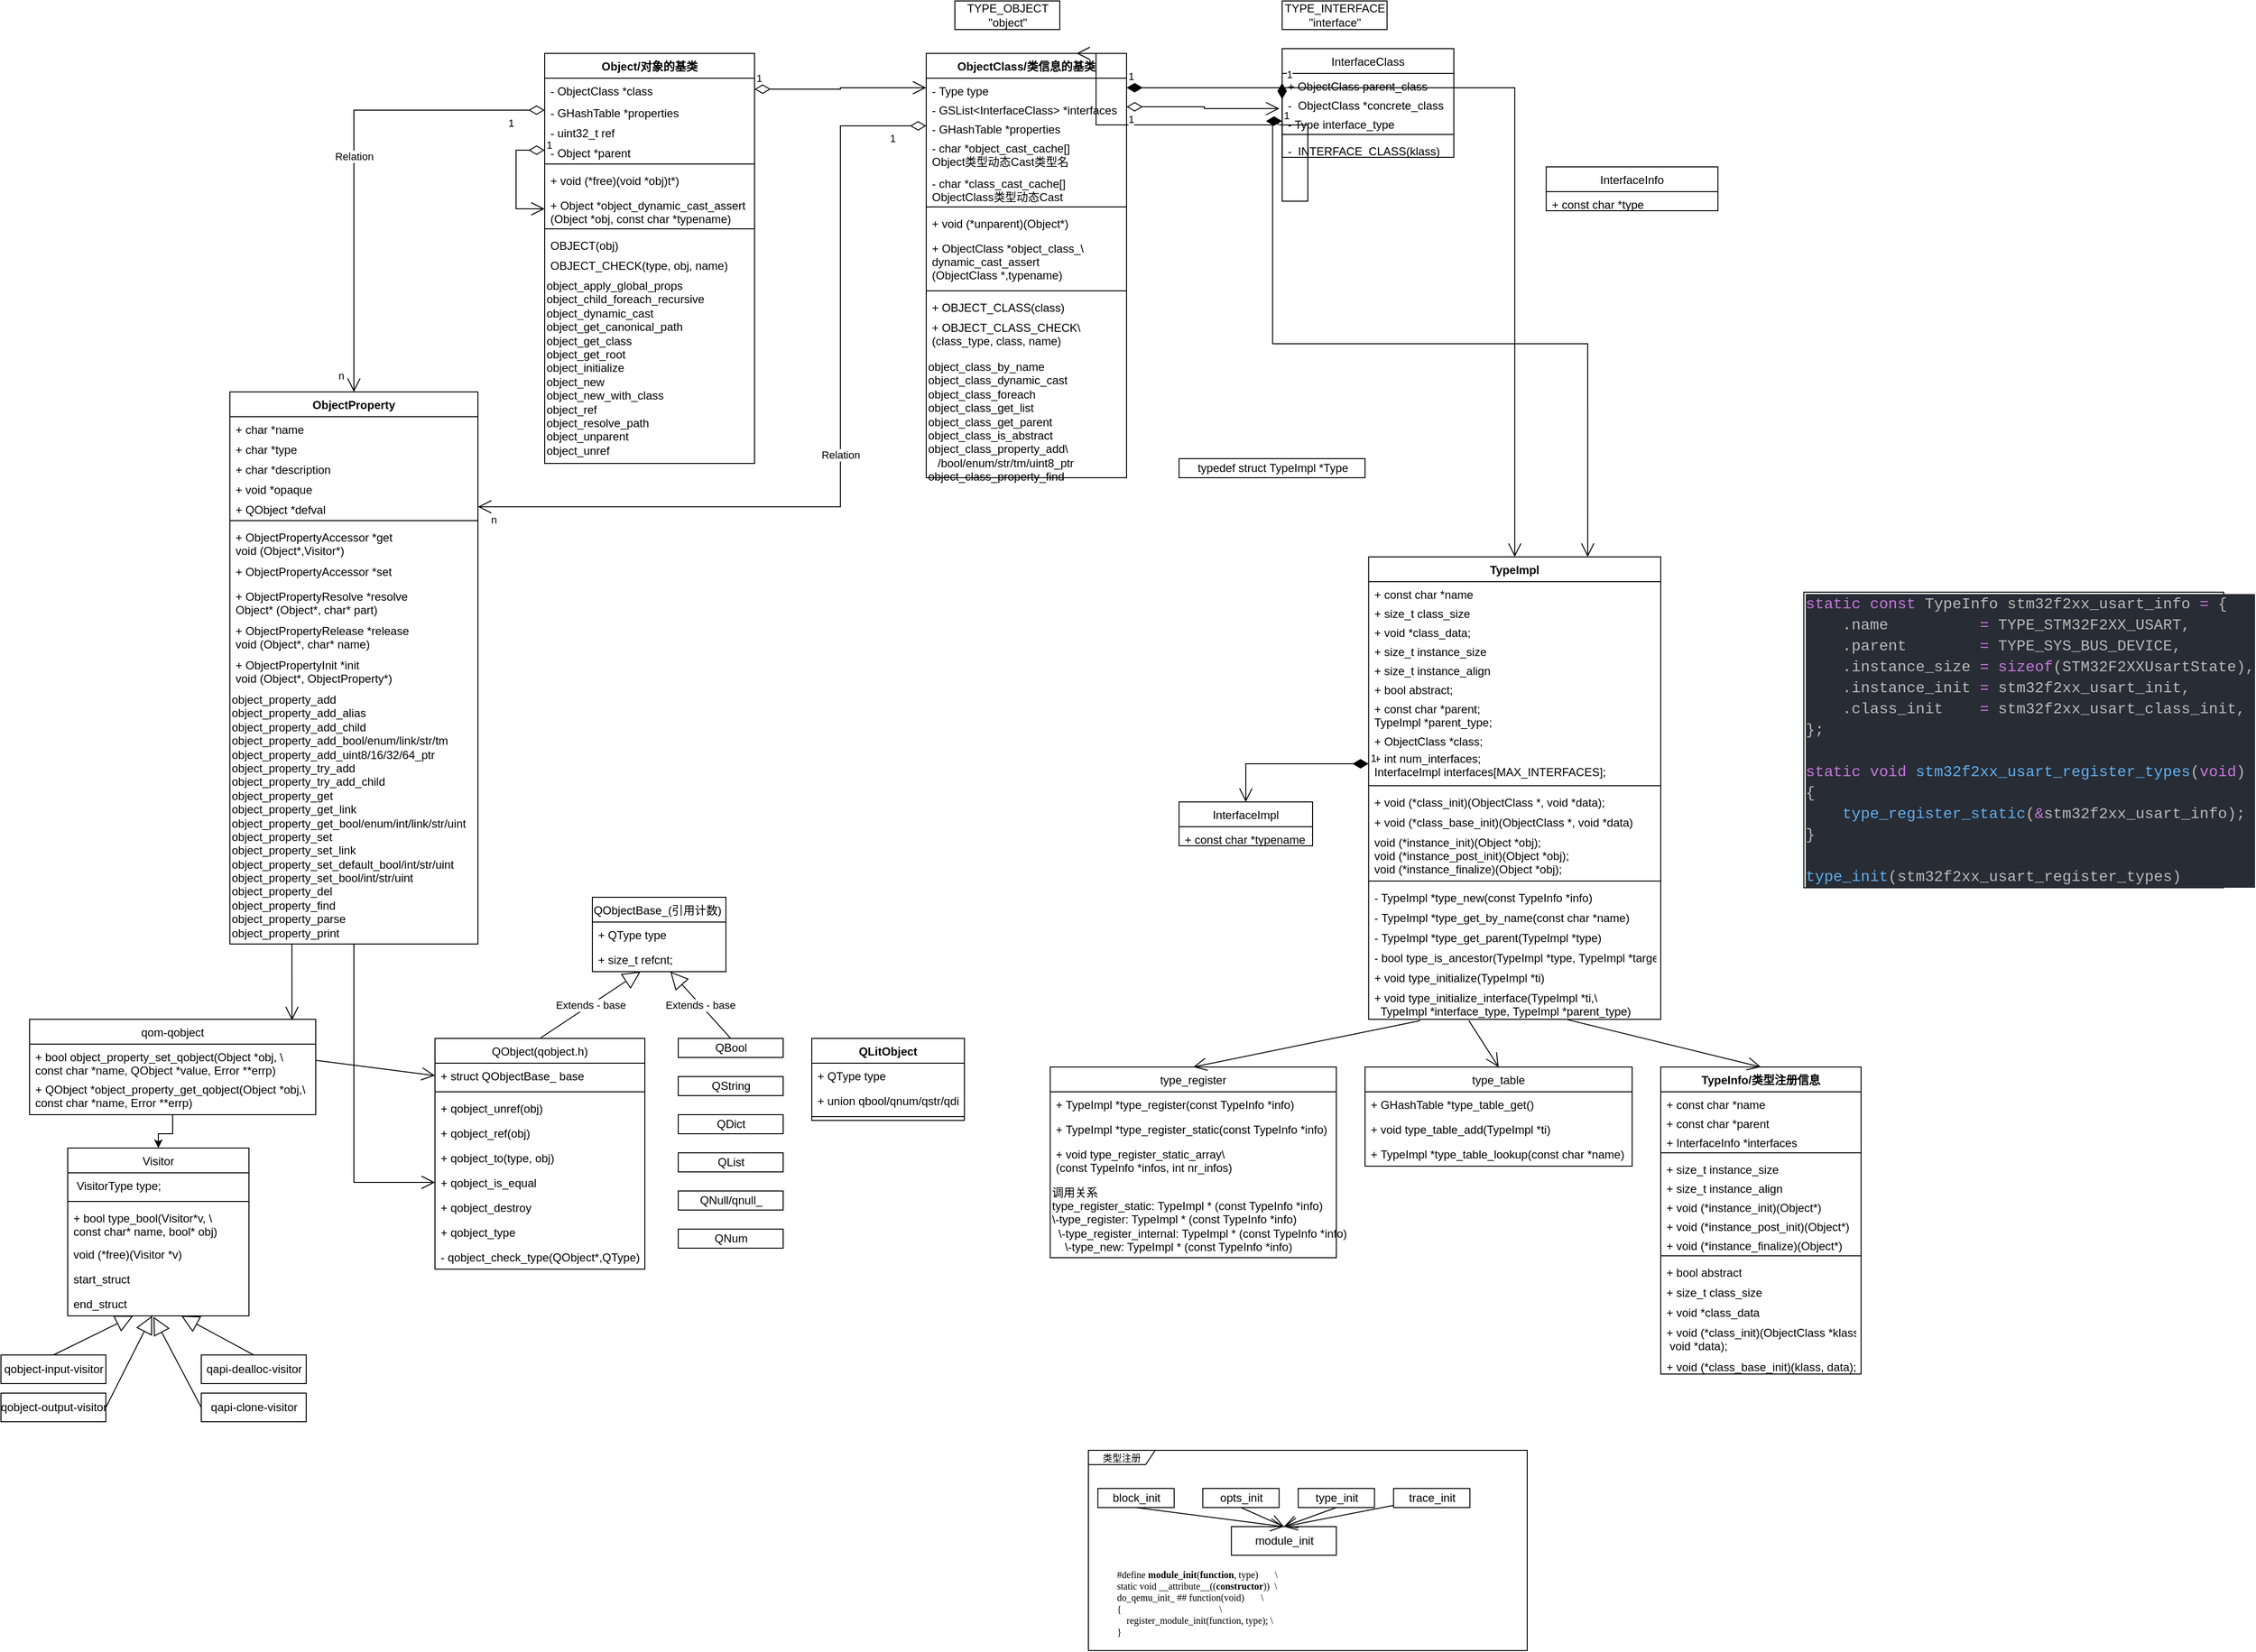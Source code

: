 <mxfile version="16.5.4" type="github">
  <diagram name="QEMU Object Model" id="c4acf3e9-155e-7222-9cf6-157b1a14988f">
    <mxGraphModel dx="1422" dy="849" grid="1" gridSize="10" guides="1" tooltips="1" connect="1" arrows="1" fold="1" page="1" pageScale="1" pageWidth="850" pageHeight="1100" background="none" math="0" shadow="0">
      <root>
        <mxCell id="0" />
        <mxCell id="1" parent="0" />
        <mxCell id="h99pO2Any7h_pi0E7Rck-11" value="类型注册" style="shape=umlFrame;whiteSpace=wrap;html=1;fontSize=10;width=70;height=15;labelBorderColor=none;labelBackgroundColor=none;swimlaneFillColor=default;" parent="1" vertex="1">
          <mxGeometry x="1210" y="1720" width="460" height="210" as="geometry" />
        </mxCell>
        <mxCell id="9ArbLTDUJ1wJR90HOPjB-1" value="InterfaceClass" style="swimlane;fontStyle=0;childLayout=stackLayout;horizontal=1;startSize=26;fillColor=none;horizontalStack=0;resizeParent=1;resizeParentMax=0;resizeLast=0;collapsible=1;marginBottom=0;" parent="1" vertex="1">
          <mxGeometry x="1413.1" y="250" width="180" height="114" as="geometry" />
        </mxCell>
        <mxCell id="9ArbLTDUJ1wJR90HOPjB-2" value="+ ObjectClass parent_class" style="text;strokeColor=none;fillColor=none;align=left;verticalAlign=top;spacingLeft=4;spacingRight=4;overflow=hidden;rotatable=0;points=[[0,0.5],[1,0.5]];portConstraint=eastwest;" parent="9ArbLTDUJ1wJR90HOPjB-1" vertex="1">
          <mxGeometry y="26" width="180" height="20" as="geometry" />
        </mxCell>
        <mxCell id="9ArbLTDUJ1wJR90HOPjB-3" value="-  ObjectClass *concrete_class" style="text;strokeColor=none;fillColor=none;align=left;verticalAlign=top;spacingLeft=4;spacingRight=4;overflow=hidden;rotatable=0;points=[[0,0.5],[1,0.5]];portConstraint=eastwest;" parent="9ArbLTDUJ1wJR90HOPjB-1" vertex="1">
          <mxGeometry y="46" width="180" height="20" as="geometry" />
        </mxCell>
        <mxCell id="9ArbLTDUJ1wJR90HOPjB-4" value="- Type interface_type" style="text;strokeColor=none;fillColor=none;align=left;verticalAlign=top;spacingLeft=4;spacingRight=4;overflow=hidden;rotatable=0;points=[[0,0.5],[1,0.5]];portConstraint=eastwest;" parent="9ArbLTDUJ1wJR90HOPjB-1" vertex="1">
          <mxGeometry y="66" width="180" height="20" as="geometry" />
        </mxCell>
        <mxCell id="cbHXqA8iSh3WtXbqqi32-146" value="" style="line;strokeWidth=1;fillColor=none;align=left;verticalAlign=middle;spacingTop=-1;spacingLeft=3;spacingRight=3;rotatable=0;labelPosition=right;points=[];portConstraint=eastwest;" parent="9ArbLTDUJ1wJR90HOPjB-1" vertex="1">
          <mxGeometry y="86" width="180" height="8" as="geometry" />
        </mxCell>
        <mxCell id="cbHXqA8iSh3WtXbqqi32-145" value="-  INTERFACE_CLASS(klass)" style="text;strokeColor=none;fillColor=none;align=left;verticalAlign=top;spacingLeft=4;spacingRight=4;overflow=hidden;rotatable=0;points=[[0,0.5],[1,0.5]];portConstraint=eastwest;" parent="9ArbLTDUJ1wJR90HOPjB-1" vertex="1">
          <mxGeometry y="94" width="180" height="20" as="geometry" />
        </mxCell>
        <mxCell id="9ArbLTDUJ1wJR90HOPjB-5" value="TYPE_INTERFACE&lt;br&gt;&quot;interface&quot;" style="html=1;" parent="1" vertex="1">
          <mxGeometry x="1413.1" y="200" width="110" height="30" as="geometry" />
        </mxCell>
        <mxCell id="9ArbLTDUJ1wJR90HOPjB-6" value="TypeImpl" style="swimlane;fontStyle=1;align=center;verticalAlign=top;childLayout=stackLayout;horizontal=1;startSize=26;horizontalStack=0;resizeParent=1;resizeParentMax=0;resizeLast=0;collapsible=1;marginBottom=0;" parent="1" vertex="1">
          <mxGeometry x="1503.75" y="783" width="306.25" height="485" as="geometry" />
        </mxCell>
        <mxCell id="9ArbLTDUJ1wJR90HOPjB-7" value="+ const char *name" style="text;strokeColor=none;fillColor=none;align=left;verticalAlign=top;spacingLeft=4;spacingRight=4;overflow=hidden;rotatable=0;points=[[0,0.5],[1,0.5]];portConstraint=eastwest;" parent="9ArbLTDUJ1wJR90HOPjB-6" vertex="1">
          <mxGeometry y="26" width="306.25" height="20" as="geometry" />
        </mxCell>
        <mxCell id="cbHXqA8iSh3WtXbqqi32-157" value="+ size_t class_size" style="text;strokeColor=none;fillColor=none;align=left;verticalAlign=top;spacingLeft=4;spacingRight=4;overflow=hidden;rotatable=0;points=[[0,0.5],[1,0.5]];portConstraint=eastwest;" parent="9ArbLTDUJ1wJR90HOPjB-6" vertex="1">
          <mxGeometry y="46" width="306.25" height="20" as="geometry" />
        </mxCell>
        <mxCell id="cbHXqA8iSh3WtXbqqi32-161" value="+ void *class_data;" style="text;strokeColor=none;fillColor=none;align=left;verticalAlign=top;spacingLeft=4;spacingRight=4;overflow=hidden;rotatable=0;points=[[0,0.5],[1,0.5]];portConstraint=eastwest;" parent="9ArbLTDUJ1wJR90HOPjB-6" vertex="1">
          <mxGeometry y="66" width="306.25" height="20" as="geometry" />
        </mxCell>
        <mxCell id="cbHXqA8iSh3WtXbqqi32-158" value="+ size_t instance_size" style="text;strokeColor=none;fillColor=none;align=left;verticalAlign=top;spacingLeft=4;spacingRight=4;overflow=hidden;rotatable=0;points=[[0,0.5],[1,0.5]];portConstraint=eastwest;" parent="9ArbLTDUJ1wJR90HOPjB-6" vertex="1">
          <mxGeometry y="86" width="306.25" height="20" as="geometry" />
        </mxCell>
        <mxCell id="cbHXqA8iSh3WtXbqqi32-159" value="+ size_t instance_align" style="text;strokeColor=none;fillColor=none;align=left;verticalAlign=top;spacingLeft=4;spacingRight=4;overflow=hidden;rotatable=0;points=[[0,0.5],[1,0.5]];portConstraint=eastwest;" parent="9ArbLTDUJ1wJR90HOPjB-6" vertex="1">
          <mxGeometry y="106" width="306.25" height="20" as="geometry" />
        </mxCell>
        <mxCell id="cbHXqA8iSh3WtXbqqi32-163" value="+ bool abstract;" style="text;strokeColor=none;fillColor=none;align=left;verticalAlign=top;spacingLeft=4;spacingRight=4;overflow=hidden;rotatable=0;points=[[0,0.5],[1,0.5]];portConstraint=eastwest;" parent="9ArbLTDUJ1wJR90HOPjB-6" vertex="1">
          <mxGeometry y="126" width="306.25" height="20" as="geometry" />
        </mxCell>
        <mxCell id="cbHXqA8iSh3WtXbqqi32-164" value="+ const char *parent;&#xa;TypeImpl *parent_type;" style="text;strokeColor=none;fillColor=none;align=left;verticalAlign=top;spacingLeft=4;spacingRight=4;overflow=hidden;rotatable=0;points=[[0,0.5],[1,0.5]];portConstraint=eastwest;" parent="9ArbLTDUJ1wJR90HOPjB-6" vertex="1">
          <mxGeometry y="146" width="306.25" height="34" as="geometry" />
        </mxCell>
        <mxCell id="cbHXqA8iSh3WtXbqqi32-165" value="+ ObjectClass *class;" style="text;strokeColor=none;fillColor=none;align=left;verticalAlign=top;spacingLeft=4;spacingRight=4;overflow=hidden;rotatable=0;points=[[0,0.5],[1,0.5]];portConstraint=eastwest;" parent="9ArbLTDUJ1wJR90HOPjB-6" vertex="1">
          <mxGeometry y="180" width="306.25" height="18" as="geometry" />
        </mxCell>
        <mxCell id="cbHXqA8iSh3WtXbqqi32-166" value="+ int num_interfaces;&#xa;InterfaceImpl interfaces[MAX_INTERFACES];" style="text;strokeColor=none;fillColor=none;align=left;verticalAlign=top;spacingLeft=4;spacingRight=4;overflow=hidden;rotatable=0;points=[[0,0.5],[1,0.5]];portConstraint=eastwest;" parent="9ArbLTDUJ1wJR90HOPjB-6" vertex="1">
          <mxGeometry y="198" width="306.25" height="38" as="geometry" />
        </mxCell>
        <mxCell id="9ArbLTDUJ1wJR90HOPjB-8" value="" style="line;strokeWidth=1;fillColor=none;align=left;verticalAlign=middle;spacingTop=-1;spacingLeft=3;spacingRight=3;rotatable=0;labelPosition=right;points=[];portConstraint=eastwest;" parent="9ArbLTDUJ1wJR90HOPjB-6" vertex="1">
          <mxGeometry y="236" width="306.25" height="8" as="geometry" />
        </mxCell>
        <mxCell id="9ArbLTDUJ1wJR90HOPjB-9" value="+ void (*class_init)(ObjectClass *, void *data);" style="text;strokeColor=none;fillColor=none;align=left;verticalAlign=top;spacingLeft=4;spacingRight=4;overflow=hidden;rotatable=0;points=[[0,0.5],[1,0.5]];portConstraint=eastwest;" parent="9ArbLTDUJ1wJR90HOPjB-6" vertex="1">
          <mxGeometry y="244" width="306.25" height="21" as="geometry" />
        </mxCell>
        <mxCell id="cbHXqA8iSh3WtXbqqi32-160" value="+ void (*class_base_init)(ObjectClass *, void *data)" style="text;strokeColor=none;fillColor=none;align=left;verticalAlign=top;spacingLeft=4;spacingRight=4;overflow=hidden;rotatable=0;points=[[0,0.5],[1,0.5]];portConstraint=eastwest;" parent="9ArbLTDUJ1wJR90HOPjB-6" vertex="1">
          <mxGeometry y="265" width="306.25" height="21" as="geometry" />
        </mxCell>
        <mxCell id="cbHXqA8iSh3WtXbqqi32-162" value="void (*instance_init)(Object *obj);&#xa;void (*instance_post_init)(Object *obj);&#xa;void (*instance_finalize)(Object *obj);" style="text;strokeColor=none;fillColor=none;align=left;verticalAlign=top;spacingLeft=4;spacingRight=4;overflow=hidden;rotatable=0;points=[[0,0.5],[1,0.5]];portConstraint=eastwest;" parent="9ArbLTDUJ1wJR90HOPjB-6" vertex="1">
          <mxGeometry y="286" width="306.25" height="50" as="geometry" />
        </mxCell>
        <mxCell id="da2cI0ehB98x8oTGPiK5-10" value="" style="line;strokeWidth=1;fillColor=none;align=left;verticalAlign=middle;spacingTop=-1;spacingLeft=3;spacingRight=3;rotatable=0;labelPosition=right;points=[];portConstraint=eastwest;" parent="9ArbLTDUJ1wJR90HOPjB-6" vertex="1">
          <mxGeometry y="336" width="306.25" height="8" as="geometry" />
        </mxCell>
        <mxCell id="da2cI0ehB98x8oTGPiK5-9" value="- TypeImpl *type_new(const TypeInfo *info)" style="text;strokeColor=none;fillColor=none;align=left;verticalAlign=top;spacingLeft=4;spacingRight=4;overflow=hidden;rotatable=0;points=[[0,0.5],[1,0.5]];portConstraint=eastwest;" parent="9ArbLTDUJ1wJR90HOPjB-6" vertex="1">
          <mxGeometry y="344" width="306.25" height="21" as="geometry" />
        </mxCell>
        <mxCell id="da2cI0ehB98x8oTGPiK5-15" value="- TypeImpl *type_get_by_name(const char *name)" style="text;strokeColor=none;fillColor=none;align=left;verticalAlign=top;spacingLeft=4;spacingRight=4;overflow=hidden;rotatable=0;points=[[0,0.5],[1,0.5]];portConstraint=eastwest;" parent="9ArbLTDUJ1wJR90HOPjB-6" vertex="1">
          <mxGeometry y="365" width="306.25" height="21" as="geometry" />
        </mxCell>
        <mxCell id="da2cI0ehB98x8oTGPiK5-19" value="- TypeImpl *type_get_parent(TypeImpl *type)" style="text;strokeColor=none;fillColor=none;align=left;verticalAlign=top;spacingLeft=4;spacingRight=4;overflow=hidden;rotatable=0;points=[[0,0.5],[1,0.5]];portConstraint=eastwest;" parent="9ArbLTDUJ1wJR90HOPjB-6" vertex="1">
          <mxGeometry y="386" width="306.25" height="21" as="geometry" />
        </mxCell>
        <mxCell id="da2cI0ehB98x8oTGPiK5-20" value="- bool type_is_ancestor(TypeImpl *type, TypeImpl *target_type)" style="text;strokeColor=none;fillColor=none;align=left;verticalAlign=top;spacingLeft=4;spacingRight=4;overflow=hidden;rotatable=0;points=[[0,0.5],[1,0.5]];portConstraint=eastwest;" parent="9ArbLTDUJ1wJR90HOPjB-6" vertex="1">
          <mxGeometry y="407" width="306.25" height="21" as="geometry" />
        </mxCell>
        <mxCell id="da2cI0ehB98x8oTGPiK5-21" value="+ void type_initialize(TypeImpl *ti)" style="text;strokeColor=none;fillColor=none;align=left;verticalAlign=top;spacingLeft=4;spacingRight=4;overflow=hidden;rotatable=0;points=[[0,0.5],[1,0.5]];portConstraint=eastwest;" parent="9ArbLTDUJ1wJR90HOPjB-6" vertex="1">
          <mxGeometry y="428" width="306.25" height="21" as="geometry" />
        </mxCell>
        <mxCell id="da2cI0ehB98x8oTGPiK5-22" value="+ void type_initialize_interface(TypeImpl *ti,\&#xa;  TypeImpl *interface_type, TypeImpl *parent_type)" style="text;strokeColor=none;fillColor=none;align=left;verticalAlign=top;spacingLeft=4;spacingRight=4;overflow=hidden;rotatable=0;points=[[0,0.5],[1,0.5]];portConstraint=eastwest;" parent="9ArbLTDUJ1wJR90HOPjB-6" vertex="1">
          <mxGeometry y="449" width="306.25" height="36" as="geometry" />
        </mxCell>
        <mxCell id="9ArbLTDUJ1wJR90HOPjB-10" value="TypeInfo/类型注册信息" style="swimlane;fontStyle=1;align=center;verticalAlign=top;childLayout=stackLayout;horizontal=1;startSize=26;horizontalStack=0;resizeParent=1;resizeParentMax=0;resizeLast=0;collapsible=1;marginBottom=0;" parent="1" vertex="1">
          <mxGeometry x="1810" y="1318" width="210" height="322" as="geometry" />
        </mxCell>
        <mxCell id="cbHXqA8iSh3WtXbqqi32-82" value="+ const char *name" style="text;strokeColor=none;fillColor=none;align=left;verticalAlign=top;spacingLeft=4;spacingRight=4;overflow=hidden;rotatable=0;points=[[0,0.5],[1,0.5]];portConstraint=eastwest;" parent="9ArbLTDUJ1wJR90HOPjB-10" vertex="1">
          <mxGeometry y="26" width="210" height="20" as="geometry" />
        </mxCell>
        <mxCell id="cbHXqA8iSh3WtXbqqi32-97" value="+ const char *parent" style="text;strokeColor=none;fillColor=none;align=left;verticalAlign=top;spacingLeft=4;spacingRight=4;overflow=hidden;rotatable=0;points=[[0,0.5],[1,0.5]];portConstraint=eastwest;" parent="9ArbLTDUJ1wJR90HOPjB-10" vertex="1">
          <mxGeometry y="46" width="210" height="20" as="geometry" />
        </mxCell>
        <mxCell id="cbHXqA8iSh3WtXbqqi32-81" value="+ InterfaceInfo *interfaces" style="text;strokeColor=none;fillColor=none;align=left;verticalAlign=top;spacingLeft=4;spacingRight=4;overflow=hidden;rotatable=0;points=[[0,0.5],[1,0.5]];portConstraint=eastwest;" parent="9ArbLTDUJ1wJR90HOPjB-10" vertex="1">
          <mxGeometry y="66" width="210" height="20" as="geometry" />
        </mxCell>
        <mxCell id="cbHXqA8iSh3WtXbqqi32-87" value="" style="line;strokeWidth=1;fillColor=none;align=left;verticalAlign=middle;spacingTop=-1;spacingLeft=3;spacingRight=3;rotatable=0;labelPosition=right;points=[];portConstraint=eastwest;" parent="9ArbLTDUJ1wJR90HOPjB-10" vertex="1">
          <mxGeometry y="86" width="210" height="8" as="geometry" />
        </mxCell>
        <mxCell id="cbHXqA8iSh3WtXbqqi32-83" value="+ size_t instance_size" style="text;strokeColor=none;fillColor=none;align=left;verticalAlign=top;spacingLeft=4;spacingRight=4;overflow=hidden;rotatable=0;points=[[0,0.5],[1,0.5]];portConstraint=eastwest;" parent="9ArbLTDUJ1wJR90HOPjB-10" vertex="1">
          <mxGeometry y="94" width="210" height="20" as="geometry" />
        </mxCell>
        <mxCell id="cbHXqA8iSh3WtXbqqi32-86" value="+ size_t instance_align" style="text;strokeColor=none;fillColor=none;align=left;verticalAlign=top;spacingLeft=4;spacingRight=4;overflow=hidden;rotatable=0;points=[[0,0.5],[1,0.5]];portConstraint=eastwest;" parent="9ArbLTDUJ1wJR90HOPjB-10" vertex="1">
          <mxGeometry y="114" width="210" height="20" as="geometry" />
        </mxCell>
        <mxCell id="cbHXqA8iSh3WtXbqqi32-85" value="+ void (*instance_init)(Object*)" style="text;strokeColor=none;fillColor=none;align=left;verticalAlign=top;spacingLeft=4;spacingRight=4;overflow=hidden;rotatable=0;points=[[0,0.5],[1,0.5]];portConstraint=eastwest;" parent="9ArbLTDUJ1wJR90HOPjB-10" vertex="1">
          <mxGeometry y="134" width="210" height="20" as="geometry" />
        </mxCell>
        <mxCell id="cbHXqA8iSh3WtXbqqi32-84" value="+ void (*instance_post_init)(Object*)" style="text;strokeColor=none;fillColor=none;align=left;verticalAlign=top;spacingLeft=4;spacingRight=4;overflow=hidden;rotatable=0;points=[[0,0.5],[1,0.5]];portConstraint=eastwest;" parent="9ArbLTDUJ1wJR90HOPjB-10" vertex="1">
          <mxGeometry y="154" width="210" height="20" as="geometry" />
        </mxCell>
        <mxCell id="9ArbLTDUJ1wJR90HOPjB-11" value="+ void (*instance_finalize)(Object*)" style="text;strokeColor=none;fillColor=none;align=left;verticalAlign=top;spacingLeft=4;spacingRight=4;overflow=hidden;rotatable=0;points=[[0,0.5],[1,0.5]];portConstraint=eastwest;" parent="9ArbLTDUJ1wJR90HOPjB-10" vertex="1">
          <mxGeometry y="174" width="210" height="20" as="geometry" />
        </mxCell>
        <mxCell id="9ArbLTDUJ1wJR90HOPjB-12" value="" style="line;strokeWidth=1;fillColor=none;align=left;verticalAlign=middle;spacingTop=-1;spacingLeft=3;spacingRight=3;rotatable=0;labelPosition=right;points=[];portConstraint=eastwest;" parent="9ArbLTDUJ1wJR90HOPjB-10" vertex="1">
          <mxGeometry y="194" width="210" height="8" as="geometry" />
        </mxCell>
        <mxCell id="cbHXqA8iSh3WtXbqqi32-96" value="+ bool abstract" style="text;strokeColor=none;fillColor=none;align=left;verticalAlign=top;spacingLeft=4;spacingRight=4;overflow=hidden;rotatable=0;points=[[0,0.5],[1,0.5]];portConstraint=eastwest;" parent="9ArbLTDUJ1wJR90HOPjB-10" vertex="1">
          <mxGeometry y="202" width="210" height="21" as="geometry" />
        </mxCell>
        <mxCell id="cbHXqA8iSh3WtXbqqi32-95" value="+ size_t class_size" style="text;strokeColor=none;fillColor=none;align=left;verticalAlign=top;spacingLeft=4;spacingRight=4;overflow=hidden;rotatable=0;points=[[0,0.5],[1,0.5]];portConstraint=eastwest;" parent="9ArbLTDUJ1wJR90HOPjB-10" vertex="1">
          <mxGeometry y="223" width="210" height="21" as="geometry" />
        </mxCell>
        <mxCell id="cbHXqA8iSh3WtXbqqi32-88" value="+ void *class_data" style="text;strokeColor=none;fillColor=none;align=left;verticalAlign=top;spacingLeft=4;spacingRight=4;overflow=hidden;rotatable=0;points=[[0,0.5],[1,0.5]];portConstraint=eastwest;" parent="9ArbLTDUJ1wJR90HOPjB-10" vertex="1">
          <mxGeometry y="244" width="210" height="21" as="geometry" />
        </mxCell>
        <mxCell id="cbHXqA8iSh3WtXbqqi32-94" value="+ void (*class_init)(ObjectClass *klass,&#xa; void *data);" style="text;strokeColor=none;fillColor=none;align=left;verticalAlign=top;spacingLeft=4;spacingRight=4;overflow=hidden;rotatable=0;points=[[0,0.5],[1,0.5]];portConstraint=eastwest;" parent="9ArbLTDUJ1wJR90HOPjB-10" vertex="1">
          <mxGeometry y="265" width="210" height="36" as="geometry" />
        </mxCell>
        <mxCell id="cbHXqA8iSh3WtXbqqi32-93" value="+ void (*class_base_init)(klass, data);" style="text;strokeColor=none;fillColor=none;align=left;verticalAlign=top;spacingLeft=4;spacingRight=4;overflow=hidden;rotatable=0;points=[[0,0.5],[1,0.5]];portConstraint=eastwest;" parent="9ArbLTDUJ1wJR90HOPjB-10" vertex="1">
          <mxGeometry y="301" width="210" height="21" as="geometry" />
        </mxCell>
        <mxCell id="9ArbLTDUJ1wJR90HOPjB-18" value="TYPE_OBJECT&lt;br&gt;&quot;object&quot;" style="html=1;" parent="1" vertex="1">
          <mxGeometry x="1070" y="200" width="110" height="30" as="geometry" />
        </mxCell>
        <mxCell id="9ArbLTDUJ1wJR90HOPjB-19" value="ObjectProperty" style="swimlane;fontStyle=1;align=center;verticalAlign=top;childLayout=stackLayout;horizontal=1;startSize=26;horizontalStack=0;resizeParent=1;resizeParentMax=0;resizeLast=0;collapsible=1;marginBottom=0;" parent="1" vertex="1">
          <mxGeometry x="310" y="610" width="260" height="579" as="geometry" />
        </mxCell>
        <mxCell id="9ArbLTDUJ1wJR90HOPjB-20" value="+ char *name" style="text;strokeColor=none;fillColor=none;align=left;verticalAlign=top;spacingLeft=4;spacingRight=4;overflow=hidden;rotatable=0;points=[[0,0.5],[1,0.5]];portConstraint=eastwest;" parent="9ArbLTDUJ1wJR90HOPjB-19" vertex="1">
          <mxGeometry y="26" width="260" height="21" as="geometry" />
        </mxCell>
        <mxCell id="9ArbLTDUJ1wJR90HOPjB-25" value="+ char *type" style="text;strokeColor=none;fillColor=none;align=left;verticalAlign=top;spacingLeft=4;spacingRight=4;overflow=hidden;rotatable=0;points=[[0,0.5],[1,0.5]];portConstraint=eastwest;" parent="9ArbLTDUJ1wJR90HOPjB-19" vertex="1">
          <mxGeometry y="47" width="260" height="21" as="geometry" />
        </mxCell>
        <mxCell id="9ArbLTDUJ1wJR90HOPjB-24" value="+ char *description" style="text;strokeColor=none;fillColor=none;align=left;verticalAlign=top;spacingLeft=4;spacingRight=4;overflow=hidden;rotatable=0;points=[[0,0.5],[1,0.5]];portConstraint=eastwest;" parent="9ArbLTDUJ1wJR90HOPjB-19" vertex="1">
          <mxGeometry y="68" width="260" height="21" as="geometry" />
        </mxCell>
        <mxCell id="9ArbLTDUJ1wJR90HOPjB-31" value="+ void *opaque" style="text;strokeColor=none;fillColor=none;align=left;verticalAlign=top;spacingLeft=4;spacingRight=4;overflow=hidden;rotatable=0;points=[[0,0.5],[1,0.5]];portConstraint=eastwest;" parent="9ArbLTDUJ1wJR90HOPjB-19" vertex="1">
          <mxGeometry y="89" width="260" height="21" as="geometry" />
        </mxCell>
        <mxCell id="9ArbLTDUJ1wJR90HOPjB-30" value="+ QObject *defval" style="text;strokeColor=none;fillColor=none;align=left;verticalAlign=top;spacingLeft=4;spacingRight=4;overflow=hidden;rotatable=0;points=[[0,0.5],[1,0.5]];portConstraint=eastwest;" parent="9ArbLTDUJ1wJR90HOPjB-19" vertex="1">
          <mxGeometry y="110" width="260" height="21" as="geometry" />
        </mxCell>
        <mxCell id="9ArbLTDUJ1wJR90HOPjB-21" value="" style="line;strokeWidth=1;fillColor=none;align=left;verticalAlign=middle;spacingTop=-1;spacingLeft=3;spacingRight=3;rotatable=0;labelPosition=right;points=[];portConstraint=eastwest;" parent="9ArbLTDUJ1wJR90HOPjB-19" vertex="1">
          <mxGeometry y="131" width="260" height="8" as="geometry" />
        </mxCell>
        <mxCell id="9ArbLTDUJ1wJR90HOPjB-22" value="+ ObjectPropertyAccessor *get&#xa;void (Object*,Visitor*)" style="text;strokeColor=none;fillColor=none;align=left;verticalAlign=top;spacingLeft=4;spacingRight=4;overflow=hidden;rotatable=0;points=[[0,0.5],[1,0.5]];portConstraint=eastwest;" parent="9ArbLTDUJ1wJR90HOPjB-19" vertex="1">
          <mxGeometry y="139" width="260" height="36" as="geometry" />
        </mxCell>
        <mxCell id="9ArbLTDUJ1wJR90HOPjB-26" value="+ ObjectPropertyAccessor *set" style="text;strokeColor=none;fillColor=none;align=left;verticalAlign=top;spacingLeft=4;spacingRight=4;overflow=hidden;rotatable=0;points=[[0,0.5],[1,0.5]];portConstraint=eastwest;" parent="9ArbLTDUJ1wJR90HOPjB-19" vertex="1">
          <mxGeometry y="175" width="260" height="26" as="geometry" />
        </mxCell>
        <mxCell id="9ArbLTDUJ1wJR90HOPjB-28" value="+ ObjectPropertyResolve *resolve&#xa;Object* (Object*, char* part)" style="text;strokeColor=none;fillColor=none;align=left;verticalAlign=top;spacingLeft=4;spacingRight=4;overflow=hidden;rotatable=0;points=[[0,0.5],[1,0.5]];portConstraint=eastwest;" parent="9ArbLTDUJ1wJR90HOPjB-19" vertex="1">
          <mxGeometry y="201" width="260" height="36" as="geometry" />
        </mxCell>
        <mxCell id="9ArbLTDUJ1wJR90HOPjB-27" value="+ ObjectPropertyRelease *release&#xa;void (Object*, char* name)" style="text;strokeColor=none;fillColor=none;align=left;verticalAlign=top;spacingLeft=4;spacingRight=4;overflow=hidden;rotatable=0;points=[[0,0.5],[1,0.5]];portConstraint=eastwest;" parent="9ArbLTDUJ1wJR90HOPjB-19" vertex="1">
          <mxGeometry y="237" width="260" height="36" as="geometry" />
        </mxCell>
        <mxCell id="9ArbLTDUJ1wJR90HOPjB-29" value="+ ObjectPropertyInit *init&#xa;void (Object*, ObjectProperty*)" style="text;strokeColor=none;fillColor=none;align=left;verticalAlign=top;spacingLeft=4;spacingRight=4;overflow=hidden;rotatable=0;points=[[0,0.5],[1,0.5]];portConstraint=eastwest;" parent="9ArbLTDUJ1wJR90HOPjB-19" vertex="1">
          <mxGeometry y="273" width="260" height="36" as="geometry" />
        </mxCell>
        <mxCell id="da2cI0ehB98x8oTGPiK5-34" value="object_property_add&#xa;object_property_add_alias&#xa;object_property_add_child&#xa;object_property_add_bool/enum/link/str/tm&#xa;object_property_add_uint8/16/32/64_ptr&#xa;object_property_try_add&#xa;object_property_try_add_child&#xa;object_property_get&#xa;object_property_get_link&#xa;object_property_get_bool/enum/int/link/str/uint&#xa;object_property_set&#xa;object_property_set_link&#xa;object_property_set_default_bool/int/str/uint&#xa;object_property_set_bool/int/str/uint&#xa;object_property_del&#xa;object_property_find&#xa;object_property_parse&#xa;object_property_print" style="text;whiteSpace=wrap;html=1;" parent="9ArbLTDUJ1wJR90HOPjB-19" vertex="1">
          <mxGeometry y="309" width="260" height="270" as="geometry" />
        </mxCell>
        <mxCell id="9ArbLTDUJ1wJR90HOPjB-32" value="QObject(qobject.h)" style="swimlane;fontStyle=0;childLayout=stackLayout;horizontal=1;startSize=26;fillColor=none;horizontalStack=0;resizeParent=1;resizeParentMax=0;resizeLast=0;collapsible=1;marginBottom=0;" parent="1" vertex="1">
          <mxGeometry x="525" y="1288" width="220" height="242" as="geometry" />
        </mxCell>
        <mxCell id="9ArbLTDUJ1wJR90HOPjB-33" value="+ struct QObjectBase_ base" style="text;strokeColor=none;fillColor=none;align=left;verticalAlign=top;spacingLeft=4;spacingRight=4;overflow=hidden;rotatable=0;points=[[0,0.5],[1,0.5]];portConstraint=eastwest;" parent="9ArbLTDUJ1wJR90HOPjB-32" vertex="1">
          <mxGeometry y="26" width="220" height="26" as="geometry" />
        </mxCell>
        <mxCell id="9ArbLTDUJ1wJR90HOPjB-47" value="" style="line;strokeWidth=1;fillColor=none;align=left;verticalAlign=middle;spacingTop=-1;spacingLeft=3;spacingRight=3;rotatable=0;labelPosition=right;points=[];portConstraint=eastwest;" parent="9ArbLTDUJ1wJR90HOPjB-32" vertex="1">
          <mxGeometry y="52" width="220" height="8" as="geometry" />
        </mxCell>
        <mxCell id="9ArbLTDUJ1wJR90HOPjB-34" value="+ qobject_unref(obj)" style="text;strokeColor=none;fillColor=none;align=left;verticalAlign=top;spacingLeft=4;spacingRight=4;overflow=hidden;rotatable=0;points=[[0,0.5],[1,0.5]];portConstraint=eastwest;" parent="9ArbLTDUJ1wJR90HOPjB-32" vertex="1">
          <mxGeometry y="60" width="220" height="26" as="geometry" />
        </mxCell>
        <mxCell id="9ArbLTDUJ1wJR90HOPjB-35" value="+ qobject_ref(obj)" style="text;strokeColor=none;fillColor=none;align=left;verticalAlign=top;spacingLeft=4;spacingRight=4;overflow=hidden;rotatable=0;points=[[0,0.5],[1,0.5]];portConstraint=eastwest;" parent="9ArbLTDUJ1wJR90HOPjB-32" vertex="1">
          <mxGeometry y="86" width="220" height="26" as="geometry" />
        </mxCell>
        <mxCell id="9ArbLTDUJ1wJR90HOPjB-50" value="+ qobject_to(type, obj)" style="text;strokeColor=none;fillColor=none;align=left;verticalAlign=top;spacingLeft=4;spacingRight=4;overflow=hidden;rotatable=0;points=[[0,0.5],[1,0.5]];portConstraint=eastwest;" parent="9ArbLTDUJ1wJR90HOPjB-32" vertex="1">
          <mxGeometry y="112" width="220" height="26" as="geometry" />
        </mxCell>
        <mxCell id="9ArbLTDUJ1wJR90HOPjB-49" value="+ qobject_is_equal" style="text;strokeColor=none;fillColor=none;align=left;verticalAlign=top;spacingLeft=4;spacingRight=4;overflow=hidden;rotatable=0;points=[[0,0.5],[1,0.5]];portConstraint=eastwest;" parent="9ArbLTDUJ1wJR90HOPjB-32" vertex="1">
          <mxGeometry y="138" width="220" height="26" as="geometry" />
        </mxCell>
        <mxCell id="cbHXqA8iSh3WtXbqqi32-15" value="+ qobject_destroy" style="text;strokeColor=none;fillColor=none;align=left;verticalAlign=top;spacingLeft=4;spacingRight=4;overflow=hidden;rotatable=0;points=[[0,0.5],[1,0.5]];portConstraint=eastwest;" parent="9ArbLTDUJ1wJR90HOPjB-32" vertex="1">
          <mxGeometry y="164" width="220" height="26" as="geometry" />
        </mxCell>
        <mxCell id="9ArbLTDUJ1wJR90HOPjB-48" value="+ qobject_type" style="text;strokeColor=none;fillColor=none;align=left;verticalAlign=top;spacingLeft=4;spacingRight=4;overflow=hidden;rotatable=0;points=[[0,0.5],[1,0.5]];portConstraint=eastwest;" parent="9ArbLTDUJ1wJR90HOPjB-32" vertex="1">
          <mxGeometry y="190" width="220" height="26" as="geometry" />
        </mxCell>
        <mxCell id="cbHXqA8iSh3WtXbqqi32-16" value="- qobject_check_type(QObject*,QType)" style="text;strokeColor=none;fillColor=none;align=left;verticalAlign=top;spacingLeft=4;spacingRight=4;overflow=hidden;rotatable=0;points=[[0,0.5],[1,0.5]];portConstraint=eastwest;" parent="9ArbLTDUJ1wJR90HOPjB-32" vertex="1">
          <mxGeometry y="216" width="220" height="26" as="geometry" />
        </mxCell>
        <mxCell id="9ArbLTDUJ1wJR90HOPjB-37" value="QObjectBase_(引用计数) " style="swimlane;fontStyle=0;childLayout=stackLayout;horizontal=1;startSize=26;fillColor=none;horizontalStack=0;resizeParent=1;resizeParentMax=0;resizeLast=0;collapsible=1;marginBottom=0;" parent="1" vertex="1">
          <mxGeometry x="690" y="1140" width="140" height="78" as="geometry" />
        </mxCell>
        <mxCell id="9ArbLTDUJ1wJR90HOPjB-38" value="+ QType type" style="text;strokeColor=none;fillColor=none;align=left;verticalAlign=top;spacingLeft=4;spacingRight=4;overflow=hidden;rotatable=0;points=[[0,0.5],[1,0.5]];portConstraint=eastwest;" parent="9ArbLTDUJ1wJR90HOPjB-37" vertex="1">
          <mxGeometry y="26" width="140" height="26" as="geometry" />
        </mxCell>
        <mxCell id="9ArbLTDUJ1wJR90HOPjB-39" value="+ size_t refcnt;" style="text;strokeColor=none;fillColor=none;align=left;verticalAlign=top;spacingLeft=4;spacingRight=4;overflow=hidden;rotatable=0;points=[[0,0.5],[1,0.5]];portConstraint=eastwest;" parent="9ArbLTDUJ1wJR90HOPjB-37" vertex="1">
          <mxGeometry y="52" width="140" height="26" as="geometry" />
        </mxCell>
        <mxCell id="cbHXqA8iSh3WtXbqqi32-18" value="Extends - base" style="endArrow=block;endSize=16;endFill=0;html=1;rounded=0;exitX=0.5;exitY=0;exitDx=0;exitDy=0;" parent="1" source="9ArbLTDUJ1wJR90HOPjB-32" target="9ArbLTDUJ1wJR90HOPjB-39" edge="1">
          <mxGeometry width="160" relative="1" as="geometry">
            <mxPoint x="610" y="1238" as="sourcePoint" />
            <mxPoint x="770" y="1238" as="targetPoint" />
          </mxGeometry>
        </mxCell>
        <mxCell id="cbHXqA8iSh3WtXbqqi32-32" value="QBool" style="html=1;" parent="1" vertex="1">
          <mxGeometry x="780" y="1288" width="110" height="20" as="geometry" />
        </mxCell>
        <mxCell id="cbHXqA8iSh3WtXbqqi32-33" value="QString" style="html=1;" parent="1" vertex="1">
          <mxGeometry x="780" y="1328" width="110" height="20" as="geometry" />
        </mxCell>
        <mxCell id="cbHXqA8iSh3WtXbqqi32-34" value="QDict" style="html=1;" parent="1" vertex="1">
          <mxGeometry x="780" y="1368" width="110" height="20" as="geometry" />
        </mxCell>
        <mxCell id="cbHXqA8iSh3WtXbqqi32-35" value="QList" style="html=1;" parent="1" vertex="1">
          <mxGeometry x="780" y="1408" width="110" height="20" as="geometry" />
        </mxCell>
        <mxCell id="cbHXqA8iSh3WtXbqqi32-38" value="QLitObject" style="swimlane;fontStyle=1;align=center;verticalAlign=top;childLayout=stackLayout;horizontal=1;startSize=26;horizontalStack=0;resizeParent=1;resizeParentMax=0;resizeLast=0;collapsible=1;marginBottom=0;" parent="1" vertex="1">
          <mxGeometry x="920" y="1288" width="160" height="86" as="geometry" />
        </mxCell>
        <mxCell id="cbHXqA8iSh3WtXbqqi32-39" value="+ QType type" style="text;strokeColor=none;fillColor=none;align=left;verticalAlign=top;spacingLeft=4;spacingRight=4;overflow=hidden;rotatable=0;points=[[0,0.5],[1,0.5]];portConstraint=eastwest;" parent="cbHXqA8iSh3WtXbqqi32-38" vertex="1">
          <mxGeometry y="26" width="160" height="26" as="geometry" />
        </mxCell>
        <mxCell id="cbHXqA8iSh3WtXbqqi32-42" value="+ union qbool/qnum/qstr/qdict/qlist" style="text;strokeColor=none;fillColor=none;align=left;verticalAlign=top;spacingLeft=4;spacingRight=4;overflow=hidden;rotatable=0;points=[[0,0.5],[1,0.5]];portConstraint=eastwest;" parent="cbHXqA8iSh3WtXbqqi32-38" vertex="1">
          <mxGeometry y="52" width="160" height="26" as="geometry" />
        </mxCell>
        <mxCell id="cbHXqA8iSh3WtXbqqi32-40" value="" style="line;strokeWidth=1;fillColor=none;align=left;verticalAlign=middle;spacingTop=-1;spacingLeft=3;spacingRight=3;rotatable=0;labelPosition=right;points=[];portConstraint=eastwest;" parent="cbHXqA8iSh3WtXbqqi32-38" vertex="1">
          <mxGeometry y="78" width="160" height="8" as="geometry" />
        </mxCell>
        <mxCell id="cbHXqA8iSh3WtXbqqi32-47" value="QNull/qnull_" style="html=1;" parent="1" vertex="1">
          <mxGeometry x="780" y="1448" width="110" height="20" as="geometry" />
        </mxCell>
        <mxCell id="cbHXqA8iSh3WtXbqqi32-48" value="QNum" style="html=1;" parent="1" vertex="1">
          <mxGeometry x="780" y="1488" width="110" height="20" as="geometry" />
        </mxCell>
        <mxCell id="cbHXqA8iSh3WtXbqqi32-49" value="Extends - base" style="endArrow=block;endSize=16;endFill=0;html=1;rounded=0;exitX=0.5;exitY=0;exitDx=0;exitDy=0;" parent="1" source="cbHXqA8iSh3WtXbqqi32-32" target="9ArbLTDUJ1wJR90HOPjB-39" edge="1">
          <mxGeometry width="160" relative="1" as="geometry">
            <mxPoint x="830" y="1248" as="sourcePoint" />
            <mxPoint x="990" y="1248" as="targetPoint" />
          </mxGeometry>
        </mxCell>
        <mxCell id="cbHXqA8iSh3WtXbqqi32-53" value="" style="endArrow=open;endFill=1;endSize=12;html=1;rounded=0;entryX=0;entryY=0.5;entryDx=0;entryDy=0;edgeStyle=orthogonalEdgeStyle;exitX=0.5;exitY=1;exitDx=0;exitDy=0;" parent="1" source="da2cI0ehB98x8oTGPiK5-34" target="9ArbLTDUJ1wJR90HOPjB-49" edge="1">
          <mxGeometry width="160" relative="1" as="geometry">
            <mxPoint x="310" y="750" as="sourcePoint" />
            <mxPoint x="470.0" y="750" as="targetPoint" />
            <Array as="points">
              <mxPoint x="440" y="1439" />
            </Array>
          </mxGeometry>
        </mxCell>
        <mxCell id="cbHXqA8iSh3WtXbqqi32-54" value="ObjectClass/类信息的基类" style="swimlane;fontStyle=1;align=center;verticalAlign=top;childLayout=stackLayout;horizontal=1;startSize=26;horizontalStack=0;resizeParent=1;resizeParentMax=0;resizeLast=0;collapsible=1;marginBottom=0;" parent="1" vertex="1">
          <mxGeometry x="1040" y="255" width="210" height="445" as="geometry" />
        </mxCell>
        <mxCell id="cbHXqA8iSh3WtXbqqi32-59" value="- Type type" style="text;strokeColor=none;fillColor=none;align=left;verticalAlign=top;spacingLeft=4;spacingRight=4;overflow=hidden;rotatable=0;points=[[0,0.5],[1,0.5]];portConstraint=eastwest;" parent="cbHXqA8iSh3WtXbqqi32-54" vertex="1">
          <mxGeometry y="26" width="210" height="20" as="geometry" />
        </mxCell>
        <mxCell id="cbHXqA8iSh3WtXbqqi32-63" value="- GSList&lt;InterfaceClass&gt; *interfaces" style="text;strokeColor=none;fillColor=none;align=left;verticalAlign=top;spacingLeft=4;spacingRight=4;overflow=hidden;rotatable=0;points=[[0,0.5],[1,0.5]];portConstraint=eastwest;" parent="cbHXqA8iSh3WtXbqqi32-54" vertex="1">
          <mxGeometry y="46" width="210" height="20" as="geometry" />
        </mxCell>
        <mxCell id="cbHXqA8iSh3WtXbqqi32-60" value="- GHashTable *properties" style="text;strokeColor=none;fillColor=none;align=left;verticalAlign=top;spacingLeft=4;spacingRight=4;overflow=hidden;rotatable=0;points=[[0,0.5],[1,0.5]];portConstraint=eastwest;" parent="cbHXqA8iSh3WtXbqqi32-54" vertex="1">
          <mxGeometry y="66" width="210" height="20" as="geometry" />
        </mxCell>
        <mxCell id="cbHXqA8iSh3WtXbqqi32-58" value="- char *object_cast_cache[]&#xa;Object类型动态Cast类型名" style="text;strokeColor=none;fillColor=none;align=left;verticalAlign=top;spacingLeft=4;spacingRight=4;overflow=hidden;rotatable=0;points=[[0,0.5],[1,0.5]];portConstraint=eastwest;" parent="cbHXqA8iSh3WtXbqqi32-54" vertex="1">
          <mxGeometry y="86" width="210" height="37" as="geometry" />
        </mxCell>
        <mxCell id="cbHXqA8iSh3WtXbqqi32-55" value="- char *class_cast_cache[]&#xa;ObjectClass类型动态Cast" style="text;strokeColor=none;fillColor=none;align=left;verticalAlign=top;spacingLeft=4;spacingRight=4;overflow=hidden;rotatable=0;points=[[0,0.5],[1,0.5]];portConstraint=eastwest;" parent="cbHXqA8iSh3WtXbqqi32-54" vertex="1">
          <mxGeometry y="123" width="210" height="34" as="geometry" />
        </mxCell>
        <mxCell id="cbHXqA8iSh3WtXbqqi32-56" value="" style="line;strokeWidth=1;fillColor=none;align=left;verticalAlign=middle;spacingTop=-1;spacingLeft=3;spacingRight=3;rotatable=0;labelPosition=right;points=[];portConstraint=eastwest;" parent="cbHXqA8iSh3WtXbqqi32-54" vertex="1">
          <mxGeometry y="157" width="210" height="8" as="geometry" />
        </mxCell>
        <mxCell id="cbHXqA8iSh3WtXbqqi32-61" value="+ void (*unparent)(Object*)" style="text;strokeColor=none;fillColor=none;align=left;verticalAlign=top;spacingLeft=4;spacingRight=4;overflow=hidden;rotatable=0;points=[[0,0.5],[1,0.5]];portConstraint=eastwest;" parent="cbHXqA8iSh3WtXbqqi32-54" vertex="1">
          <mxGeometry y="165" width="210" height="26" as="geometry" />
        </mxCell>
        <mxCell id="cbHXqA8iSh3WtXbqqi32-105" value="+ ObjectClass *object_class_\&#xa;dynamic_cast_assert&#xa;(ObjectClass *,typename)" style="text;strokeColor=none;fillColor=none;align=left;verticalAlign=top;spacingLeft=4;spacingRight=4;overflow=hidden;rotatable=0;points=[[0,0.5],[1,0.5]];portConstraint=eastwest;" parent="cbHXqA8iSh3WtXbqqi32-54" vertex="1">
          <mxGeometry y="191" width="210" height="54" as="geometry" />
        </mxCell>
        <mxCell id="cbHXqA8iSh3WtXbqqi32-118" value="" style="line;strokeWidth=1;fillColor=none;align=left;verticalAlign=middle;spacingTop=-1;spacingLeft=3;spacingRight=3;rotatable=0;labelPosition=right;points=[];portConstraint=eastwest;" parent="cbHXqA8iSh3WtXbqqi32-54" vertex="1">
          <mxGeometry y="245" width="210" height="8" as="geometry" />
        </mxCell>
        <mxCell id="cbHXqA8iSh3WtXbqqi32-120" value="+ OBJECT_CLASS(class)" style="text;strokeColor=none;fillColor=none;align=left;verticalAlign=top;spacingLeft=4;spacingRight=4;overflow=hidden;rotatable=0;points=[[0,0.5],[1,0.5]];portConstraint=eastwest;" parent="cbHXqA8iSh3WtXbqqi32-54" vertex="1">
          <mxGeometry y="253" width="210" height="21" as="geometry" />
        </mxCell>
        <mxCell id="cbHXqA8iSh3WtXbqqi32-119" value="+ OBJECT_CLASS_CHECK\&#xa;(class_type, class, name) " style="text;strokeColor=none;fillColor=none;align=left;verticalAlign=top;spacingLeft=4;spacingRight=4;overflow=hidden;rotatable=0;points=[[0,0.5],[1,0.5]];portConstraint=eastwest;" parent="cbHXqA8iSh3WtXbqqi32-54" vertex="1">
          <mxGeometry y="274" width="210" height="41" as="geometry" />
        </mxCell>
        <mxCell id="da2cI0ehB98x8oTGPiK5-32" value="object_class_by_name&lt;br&gt;object_class_dynamic_cast&lt;br&gt;object_class_foreach&lt;br&gt;object_class_get_list&lt;br&gt;object_class_get_parent&lt;br&gt;object_class_is_abstract&lt;br&gt;object_class_property_add\&lt;br&gt;&amp;nbsp; &amp;nbsp;/bool/enum/str/tm/uint8_ptr&lt;br&gt;object_class_property_find" style="text;whiteSpace=wrap;html=1;" parent="cbHXqA8iSh3WtXbqqi32-54" vertex="1">
          <mxGeometry y="315" width="210" height="130" as="geometry" />
        </mxCell>
        <mxCell id="cbHXqA8iSh3WtXbqqi32-64" value="Object/对象的基类" style="swimlane;fontStyle=1;align=center;verticalAlign=top;childLayout=stackLayout;horizontal=1;startSize=26;horizontalStack=0;resizeParent=1;resizeParentMax=0;resizeLast=0;collapsible=1;marginBottom=0;" parent="1" vertex="1">
          <mxGeometry x="640" y="255" width="220" height="430" as="geometry" />
        </mxCell>
        <mxCell id="cbHXqA8iSh3WtXbqqi32-65" value="- ObjectClass *class" style="text;strokeColor=none;fillColor=none;align=left;verticalAlign=top;spacingLeft=4;spacingRight=4;overflow=hidden;rotatable=0;points=[[0,0.5],[1,0.5]];portConstraint=eastwest;" parent="cbHXqA8iSh3WtXbqqi32-64" vertex="1">
          <mxGeometry y="26" width="220" height="23" as="geometry" />
        </mxCell>
        <mxCell id="cbHXqA8iSh3WtXbqqi32-73" value="- GHashTable *properties" style="text;strokeColor=none;fillColor=none;align=left;verticalAlign=top;spacingLeft=4;spacingRight=4;overflow=hidden;rotatable=0;points=[[0,0.5],[1,0.5]];portConstraint=eastwest;" parent="cbHXqA8iSh3WtXbqqi32-64" vertex="1">
          <mxGeometry y="49" width="220" height="21" as="geometry" />
        </mxCell>
        <mxCell id="cbHXqA8iSh3WtXbqqi32-74" value="- uint32_t ref" style="text;strokeColor=none;fillColor=none;align=left;verticalAlign=top;spacingLeft=4;spacingRight=4;overflow=hidden;rotatable=0;points=[[0,0.5],[1,0.5]];portConstraint=eastwest;" parent="cbHXqA8iSh3WtXbqqi32-64" vertex="1">
          <mxGeometry y="70" width="220" height="21" as="geometry" />
        </mxCell>
        <mxCell id="cbHXqA8iSh3WtXbqqi32-67" value="- Object *parent&#xa;&#xa;" style="text;strokeColor=none;fillColor=none;align=left;verticalAlign=top;spacingLeft=4;spacingRight=4;overflow=hidden;rotatable=0;points=[[0,0.5],[1,0.5]];portConstraint=eastwest;" parent="cbHXqA8iSh3WtXbqqi32-64" vertex="1">
          <mxGeometry y="91" width="220" height="21" as="geometry" />
        </mxCell>
        <mxCell id="cbHXqA8iSh3WtXbqqi32-70" value="" style="line;strokeWidth=1;fillColor=none;align=left;verticalAlign=middle;spacingTop=-1;spacingLeft=3;spacingRight=3;rotatable=0;labelPosition=right;points=[];portConstraint=eastwest;" parent="cbHXqA8iSh3WtXbqqi32-64" vertex="1">
          <mxGeometry y="112" width="220" height="8" as="geometry" />
        </mxCell>
        <mxCell id="cbHXqA8iSh3WtXbqqi32-101" value="+ void (*free)(void *obj)t*)" style="text;strokeColor=none;fillColor=none;align=left;verticalAlign=top;spacingLeft=4;spacingRight=4;overflow=hidden;rotatable=0;points=[[0,0.5],[1,0.5]];portConstraint=eastwest;" parent="cbHXqA8iSh3WtXbqqi32-64" vertex="1">
          <mxGeometry y="120" width="220" height="26" as="geometry" />
        </mxCell>
        <mxCell id="cbHXqA8iSh3WtXbqqi32-122" value="+ Object *object_dynamic_cast_assert&#xa;(Object *obj, const char *typename)" style="text;strokeColor=none;fillColor=none;align=left;verticalAlign=top;spacingLeft=4;spacingRight=4;overflow=hidden;rotatable=0;points=[[0,0.5],[1,0.5]];portConstraint=eastwest;" parent="cbHXqA8iSh3WtXbqqi32-64" vertex="1">
          <mxGeometry y="146" width="220" height="34" as="geometry" />
        </mxCell>
        <mxCell id="cbHXqA8iSh3WtXbqqi32-123" value="" style="line;strokeWidth=1;fillColor=none;align=left;verticalAlign=middle;spacingTop=-1;spacingLeft=3;spacingRight=3;rotatable=0;labelPosition=right;points=[];portConstraint=eastwest;" parent="cbHXqA8iSh3WtXbqqi32-64" vertex="1">
          <mxGeometry y="180" width="220" height="8" as="geometry" />
        </mxCell>
        <mxCell id="cbHXqA8iSh3WtXbqqi32-125" value="OBJECT(obj)" style="text;strokeColor=none;fillColor=none;align=left;verticalAlign=top;spacingLeft=4;spacingRight=4;overflow=hidden;rotatable=0;points=[[0,0.5],[1,0.5]];portConstraint=eastwest;aspect=fixed;" parent="cbHXqA8iSh3WtXbqqi32-64" vertex="1">
          <mxGeometry y="188" width="220" height="21" as="geometry" />
        </mxCell>
        <mxCell id="cbHXqA8iSh3WtXbqqi32-71" value="OBJECT_CHECK(type, obj, name)" style="text;strokeColor=none;fillColor=none;align=left;verticalAlign=top;spacingLeft=4;spacingRight=4;overflow=hidden;rotatable=0;points=[[0,0.5],[1,0.5]];portConstraint=eastwest;aspect=fixed;" parent="cbHXqA8iSh3WtXbqqi32-64" vertex="1">
          <mxGeometry y="209" width="220" height="21" as="geometry" />
        </mxCell>
        <mxCell id="cbHXqA8iSh3WtXbqqi32-98" value="1" style="endArrow=open;html=1;endSize=12;startArrow=diamondThin;startSize=14;startFill=0;edgeStyle=orthogonalEdgeStyle;align=left;verticalAlign=bottom;rounded=0;exitX=0;exitY=0.5;exitDx=0;exitDy=0;entryX=0;entryY=0.5;entryDx=0;entryDy=0;" parent="cbHXqA8iSh3WtXbqqi32-64" source="cbHXqA8iSh3WtXbqqi32-67" target="cbHXqA8iSh3WtXbqqi32-122" edge="1">
          <mxGeometry x="-1" y="3" relative="1" as="geometry">
            <mxPoint x="-30" y="200" as="sourcePoint" />
            <mxPoint x="100" y="181" as="targetPoint" />
            <Array as="points">
              <mxPoint x="-30" y="101" />
              <mxPoint x="-30" y="163" />
            </Array>
          </mxGeometry>
        </mxCell>
        <mxCell id="da2cI0ehB98x8oTGPiK5-33" value="object_apply_global_props&#xa;object_child_foreach_recursive&#xa;object_dynamic_cast&#xa;object_get_canonical_path&#xa;object_get_class&#xa;object_get_root&#xa;object_initialize&#xa;object_new&#xa;object_new_with_class&#xa;object_ref&#xa;object_resolve_path&#xa;object_unparent&#xa;object_unref" style="text;whiteSpace=wrap;html=1;" parent="cbHXqA8iSh3WtXbqqi32-64" vertex="1">
          <mxGeometry y="230" width="220" height="200" as="geometry" />
        </mxCell>
        <mxCell id="cbHXqA8iSh3WtXbqqi32-80" value="1" style="endArrow=open;html=1;endSize=12;startArrow=diamondThin;startSize=14;startFill=0;edgeStyle=orthogonalEdgeStyle;align=left;verticalAlign=bottom;rounded=0;exitX=1;exitY=0.5;exitDx=0;exitDy=0;entryX=0;entryY=0.5;entryDx=0;entryDy=0;" parent="1" source="cbHXqA8iSh3WtXbqqi32-65" target="cbHXqA8iSh3WtXbqqi32-59" edge="1">
          <mxGeometry x="-1" y="3" relative="1" as="geometry">
            <mxPoint x="920" y="640" as="sourcePoint" />
            <mxPoint x="1040" y="640" as="targetPoint" />
          </mxGeometry>
        </mxCell>
        <mxCell id="cbHXqA8iSh3WtXbqqi32-126" value="InterfaceInfo" style="swimlane;fontStyle=0;childLayout=stackLayout;horizontal=1;startSize=26;fillColor=none;horizontalStack=0;resizeParent=1;resizeParentMax=0;resizeLast=0;collapsible=1;marginBottom=0;" parent="1" vertex="1">
          <mxGeometry x="1689.9" y="374" width="180" height="46" as="geometry" />
        </mxCell>
        <mxCell id="cbHXqA8iSh3WtXbqqi32-127" value="+ const char *type" style="text;strokeColor=none;fillColor=none;align=left;verticalAlign=top;spacingLeft=4;spacingRight=4;overflow=hidden;rotatable=0;points=[[0,0.5],[1,0.5]];portConstraint=eastwest;" parent="cbHXqA8iSh3WtXbqqi32-126" vertex="1">
          <mxGeometry y="26" width="180" height="20" as="geometry" />
        </mxCell>
        <mxCell id="cbHXqA8iSh3WtXbqqi32-140" value="typedef struct TypeImpl *Type" style="html=1;" parent="1" vertex="1">
          <mxGeometry x="1305" y="680" width="195" height="20" as="geometry" />
        </mxCell>
        <mxCell id="cbHXqA8iSh3WtXbqqi32-147" value="1" style="endArrow=open;html=1;endSize=12;startArrow=diamondThin;startSize=14;startFill=1;edgeStyle=orthogonalEdgeStyle;align=left;verticalAlign=bottom;rounded=0;entryX=0.75;entryY=0;entryDx=0;entryDy=0;exitX=0;exitY=0.5;exitDx=0;exitDy=0;" parent="1" source="9ArbLTDUJ1wJR90HOPjB-2" target="cbHXqA8iSh3WtXbqqi32-54" edge="1">
          <mxGeometry x="-1" y="3" relative="1" as="geometry">
            <mxPoint x="1330" y="610" as="sourcePoint" />
            <mxPoint x="1510.0" y="560" as="targetPoint" />
            <Array as="points">
              <mxPoint x="1440" y="410" />
              <mxPoint x="1440" y="330" />
              <mxPoint x="1218" y="330" />
            </Array>
          </mxGeometry>
        </mxCell>
        <mxCell id="cbHXqA8iSh3WtXbqqi32-148" value="InterfaceImpl" style="swimlane;fontStyle=0;childLayout=stackLayout;horizontal=1;startSize=26;fillColor=none;horizontalStack=0;resizeParent=1;resizeParentMax=0;resizeLast=0;collapsible=1;marginBottom=0;" parent="1" vertex="1">
          <mxGeometry x="1305" y="1040" width="140" height="46" as="geometry" />
        </mxCell>
        <mxCell id="cbHXqA8iSh3WtXbqqi32-149" value="+ const char *typename" style="text;strokeColor=none;fillColor=none;align=left;verticalAlign=top;spacingLeft=4;spacingRight=4;overflow=hidden;rotatable=0;points=[[0,0.5],[1,0.5]];portConstraint=eastwest;" parent="cbHXqA8iSh3WtXbqqi32-148" vertex="1">
          <mxGeometry y="26" width="140" height="20" as="geometry" />
        </mxCell>
        <mxCell id="cbHXqA8iSh3WtXbqqi32-150" value="" style="endArrow=open;html=1;endSize=12;startArrow=diamondThin;startSize=14;startFill=0;edgeStyle=orthogonalEdgeStyle;rounded=0;exitX=1;exitY=0.5;exitDx=0;exitDy=0;entryX=-0.016;entryY=-0.155;entryDx=0;entryDy=0;entryPerimeter=0;" parent="1" source="cbHXqA8iSh3WtXbqqi32-63" target="9ArbLTDUJ1wJR90HOPjB-4" edge="1">
          <mxGeometry relative="1" as="geometry">
            <mxPoint x="1160" y="960" as="sourcePoint" />
            <mxPoint x="1320" y="960" as="targetPoint" />
          </mxGeometry>
        </mxCell>
        <mxCell id="cbHXqA8iSh3WtXbqqi32-151" value="1" style="edgeLabel;resizable=0;html=1;align=left;verticalAlign=top;" parent="cbHXqA8iSh3WtXbqqi32-150" connectable="0" vertex="1">
          <mxGeometry x="-1" relative="1" as="geometry" />
        </mxCell>
        <mxCell id="cbHXqA8iSh3WtXbqqi32-152" value="n" style="edgeLabel;resizable=0;html=1;align=right;verticalAlign=top;" parent="cbHXqA8iSh3WtXbqqi32-150" connectable="0" vertex="1">
          <mxGeometry x="1" relative="1" as="geometry" />
        </mxCell>
        <mxCell id="cbHXqA8iSh3WtXbqqi32-167" value="Relation" style="endArrow=open;html=1;endSize=12;startArrow=diamondThin;startSize=14;startFill=0;edgeStyle=orthogonalEdgeStyle;rounded=0;exitX=0;exitY=0.5;exitDx=0;exitDy=0;entryX=1;entryY=0.5;entryDx=0;entryDy=0;" parent="1" source="cbHXqA8iSh3WtXbqqi32-60" target="9ArbLTDUJ1wJR90HOPjB-30" edge="1">
          <mxGeometry relative="1" as="geometry">
            <mxPoint x="690" y="930" as="sourcePoint" />
            <mxPoint x="570" y="751" as="targetPoint" />
            <Array as="points">
              <mxPoint x="950" y="331" />
              <mxPoint x="950" y="731" />
            </Array>
          </mxGeometry>
        </mxCell>
        <mxCell id="cbHXqA8iSh3WtXbqqi32-168" value="1" style="edgeLabel;resizable=0;html=1;align=left;verticalAlign=top;" parent="cbHXqA8iSh3WtXbqqi32-167" connectable="0" vertex="1">
          <mxGeometry x="-1" relative="1" as="geometry">
            <mxPoint x="-40" as="offset" />
          </mxGeometry>
        </mxCell>
        <mxCell id="cbHXqA8iSh3WtXbqqi32-169" value="n" style="edgeLabel;resizable=0;html=1;align=right;verticalAlign=top;" parent="cbHXqA8iSh3WtXbqqi32-167" connectable="0" vertex="1">
          <mxGeometry x="1" relative="1" as="geometry">
            <mxPoint x="20" as="offset" />
          </mxGeometry>
        </mxCell>
        <mxCell id="cbHXqA8iSh3WtXbqqi32-170" value="Relation" style="endArrow=open;html=1;endSize=12;startArrow=diamondThin;startSize=14;startFill=0;edgeStyle=orthogonalEdgeStyle;rounded=0;entryX=0.5;entryY=0;entryDx=0;entryDy=0;" parent="1" source="cbHXqA8iSh3WtXbqqi32-73" target="9ArbLTDUJ1wJR90HOPjB-19" edge="1">
          <mxGeometry relative="1" as="geometry">
            <mxPoint x="750" y="440" as="sourcePoint" />
            <mxPoint x="360" y="540" as="targetPoint" />
          </mxGeometry>
        </mxCell>
        <mxCell id="cbHXqA8iSh3WtXbqqi32-171" value="1" style="edgeLabel;resizable=0;html=1;align=left;verticalAlign=top;" parent="cbHXqA8iSh3WtXbqqi32-170" connectable="0" vertex="1">
          <mxGeometry x="-1" relative="1" as="geometry">
            <mxPoint x="-40" as="offset" />
          </mxGeometry>
        </mxCell>
        <mxCell id="cbHXqA8iSh3WtXbqqi32-172" value="n" style="edgeLabel;resizable=0;html=1;align=right;verticalAlign=top;" parent="cbHXqA8iSh3WtXbqqi32-170" connectable="0" vertex="1">
          <mxGeometry x="1" relative="1" as="geometry">
            <mxPoint x="-10" y="-30" as="offset" />
          </mxGeometry>
        </mxCell>
        <mxCell id="da2cI0ehB98x8oTGPiK5-1" value="type_register" style="swimlane;fontStyle=0;childLayout=stackLayout;horizontal=1;startSize=26;fillColor=none;horizontalStack=0;resizeParent=1;resizeParentMax=0;resizeLast=0;collapsible=1;marginBottom=0;" parent="1" vertex="1">
          <mxGeometry x="1169.9" y="1318" width="300" height="200" as="geometry" />
        </mxCell>
        <mxCell id="da2cI0ehB98x8oTGPiK5-2" value="+ TypeImpl *type_register(const TypeInfo *info)" style="text;strokeColor=none;fillColor=none;align=left;verticalAlign=top;spacingLeft=4;spacingRight=4;overflow=hidden;rotatable=0;points=[[0,0.5],[1,0.5]];portConstraint=eastwest;" parent="da2cI0ehB98x8oTGPiK5-1" vertex="1">
          <mxGeometry y="26" width="300" height="26" as="geometry" />
        </mxCell>
        <mxCell id="da2cI0ehB98x8oTGPiK5-3" value="+ TypeImpl *type_register_static(const TypeInfo *info)" style="text;strokeColor=none;fillColor=none;align=left;verticalAlign=top;spacingLeft=4;spacingRight=4;overflow=hidden;rotatable=0;points=[[0,0.5],[1,0.5]];portConstraint=eastwest;" parent="da2cI0ehB98x8oTGPiK5-1" vertex="1">
          <mxGeometry y="52" width="300" height="26" as="geometry" />
        </mxCell>
        <mxCell id="da2cI0ehB98x8oTGPiK5-4" value="+ void type_register_static_array\&#xa;(const TypeInfo *infos, int nr_infos)" style="text;strokeColor=none;fillColor=none;align=left;verticalAlign=top;spacingLeft=4;spacingRight=4;overflow=hidden;rotatable=0;points=[[0,0.5],[1,0.5]];portConstraint=eastwest;" parent="da2cI0ehB98x8oTGPiK5-1" vertex="1">
          <mxGeometry y="78" width="300" height="42" as="geometry" />
        </mxCell>
        <mxCell id="da2cI0ehB98x8oTGPiK5-29" value="&lt;div&gt;调用关系&lt;/div&gt;&lt;div&gt;type_register_static: TypeImpl * (const TypeInfo *info)&lt;/div&gt;&lt;div&gt;\-type_register: TypeImpl * (const TypeInfo *info)&lt;/div&gt;&lt;div&gt;&amp;nbsp; \-type_register_internal: TypeImpl * (const TypeInfo *info)&lt;/div&gt;&lt;div&gt;&amp;nbsp; &amp;nbsp; \-type_new: TypeImpl * (const TypeInfo *info)&lt;/div&gt;" style="text;html=1;align=left;verticalAlign=middle;resizable=0;points=[];autosize=1;strokeColor=none;fillColor=none;" parent="da2cI0ehB98x8oTGPiK5-1" vertex="1">
          <mxGeometry y="120" width="300" height="80" as="geometry" />
        </mxCell>
        <mxCell id="da2cI0ehB98x8oTGPiK5-5" value="type_table" style="swimlane;fontStyle=0;childLayout=stackLayout;horizontal=1;startSize=26;fillColor=none;horizontalStack=0;resizeParent=1;resizeParentMax=0;resizeLast=0;collapsible=1;marginBottom=0;" parent="1" vertex="1">
          <mxGeometry x="1500" y="1318" width="280" height="104" as="geometry" />
        </mxCell>
        <mxCell id="da2cI0ehB98x8oTGPiK5-6" value="+ GHashTable *type_table_get()" style="text;strokeColor=none;fillColor=none;align=left;verticalAlign=top;spacingLeft=4;spacingRight=4;overflow=hidden;rotatable=0;points=[[0,0.5],[1,0.5]];portConstraint=eastwest;" parent="da2cI0ehB98x8oTGPiK5-5" vertex="1">
          <mxGeometry y="26" width="280" height="26" as="geometry" />
        </mxCell>
        <mxCell id="da2cI0ehB98x8oTGPiK5-7" value="+ void type_table_add(TypeImpl *ti)" style="text;strokeColor=none;fillColor=none;align=left;verticalAlign=top;spacingLeft=4;spacingRight=4;overflow=hidden;rotatable=0;points=[[0,0.5],[1,0.5]];portConstraint=eastwest;" parent="da2cI0ehB98x8oTGPiK5-5" vertex="1">
          <mxGeometry y="52" width="280" height="26" as="geometry" />
        </mxCell>
        <mxCell id="da2cI0ehB98x8oTGPiK5-8" value="+ TypeImpl *type_table_lookup(const char *name)" style="text;strokeColor=none;fillColor=none;align=left;verticalAlign=top;spacingLeft=4;spacingRight=4;overflow=hidden;rotatable=0;points=[[0,0.5],[1,0.5]];portConstraint=eastwest;" parent="da2cI0ehB98x8oTGPiK5-5" vertex="1">
          <mxGeometry y="78" width="280" height="26" as="geometry" />
        </mxCell>
        <mxCell id="da2cI0ehB98x8oTGPiK5-18" value="" style="endArrow=open;endFill=1;endSize=12;html=1;rounded=0;exitX=0.343;exitY=1.037;exitDx=0;exitDy=0;entryX=0.5;entryY=0;entryDx=0;entryDy=0;exitPerimeter=0;" parent="1" source="da2cI0ehB98x8oTGPiK5-22" target="da2cI0ehB98x8oTGPiK5-5" edge="1">
          <mxGeometry width="160" relative="1" as="geometry">
            <mxPoint x="1120" y="1460" as="sourcePoint" />
            <mxPoint x="1280" y="1460" as="targetPoint" />
          </mxGeometry>
        </mxCell>
        <mxCell id="da2cI0ehB98x8oTGPiK5-24" value="1" style="endArrow=open;html=1;endSize=12;startArrow=diamondThin;startSize=14;startFill=1;edgeStyle=orthogonalEdgeStyle;align=left;verticalAlign=bottom;rounded=0;exitX=1;exitY=0.5;exitDx=0;exitDy=0;" parent="1" source="cbHXqA8iSh3WtXbqqi32-59" target="9ArbLTDUJ1wJR90HOPjB-6" edge="1">
          <mxGeometry x="-1" y="3" relative="1" as="geometry">
            <mxPoint x="980" y="790" as="sourcePoint" />
            <mxPoint x="1140" y="790" as="targetPoint" />
          </mxGeometry>
        </mxCell>
        <mxCell id="da2cI0ehB98x8oTGPiK5-25" value="1" style="endArrow=open;html=1;endSize=12;startArrow=diamondThin;startSize=14;startFill=1;edgeStyle=orthogonalEdgeStyle;align=left;verticalAlign=bottom;rounded=0;exitX=0;exitY=0.5;exitDx=0;exitDy=0;entryX=0.75;entryY=0;entryDx=0;entryDy=0;" parent="1" source="9ArbLTDUJ1wJR90HOPjB-4" target="9ArbLTDUJ1wJR90HOPjB-6" edge="1">
          <mxGeometry x="-1" y="3" relative="1" as="geometry">
            <mxPoint x="1500" y="750" as="sourcePoint" />
            <mxPoint x="1660" y="750" as="targetPoint" />
          </mxGeometry>
        </mxCell>
        <mxCell id="da2cI0ehB98x8oTGPiK5-30" value="" style="endArrow=open;endFill=1;endSize=12;html=1;rounded=0;exitX=0.177;exitY=1.037;exitDx=0;exitDy=0;exitPerimeter=0;entryX=0.5;entryY=0;entryDx=0;entryDy=0;" parent="1" source="da2cI0ehB98x8oTGPiK5-22" target="da2cI0ehB98x8oTGPiK5-1" edge="1">
          <mxGeometry width="160" relative="1" as="geometry">
            <mxPoint x="1090" y="1600" as="sourcePoint" />
            <mxPoint x="1250" y="1600" as="targetPoint" />
          </mxGeometry>
        </mxCell>
        <mxCell id="da2cI0ehB98x8oTGPiK5-47" style="edgeStyle=orthogonalEdgeStyle;rounded=0;orthogonalLoop=1;jettySize=auto;html=1;" parent="1" source="da2cI0ehB98x8oTGPiK5-36" target="da2cI0ehB98x8oTGPiK5-43" edge="1">
          <mxGeometry relative="1" as="geometry" />
        </mxCell>
        <mxCell id="da2cI0ehB98x8oTGPiK5-36" value="qom-qobject" style="swimlane;fontStyle=0;childLayout=stackLayout;horizontal=1;startSize=26;fillColor=none;horizontalStack=0;resizeParent=1;resizeParentMax=0;resizeLast=0;collapsible=1;marginBottom=0;" parent="1" vertex="1">
          <mxGeometry x="100" y="1268" width="300" height="100" as="geometry" />
        </mxCell>
        <mxCell id="da2cI0ehB98x8oTGPiK5-37" value="+ bool object_property_set_qobject(Object *obj, \&#xa;const char *name, QObject *value, Error **errp)" style="text;strokeColor=none;fillColor=none;align=left;verticalAlign=top;spacingLeft=4;spacingRight=4;overflow=hidden;rotatable=0;points=[[0,0.5],[1,0.5]];portConstraint=eastwest;" parent="da2cI0ehB98x8oTGPiK5-36" vertex="1">
          <mxGeometry y="26" width="300" height="34" as="geometry" />
        </mxCell>
        <mxCell id="da2cI0ehB98x8oTGPiK5-38" value="+ QObject *object_property_get_qobject(Object *obj,\&#xa;const char *name, Error **errp)" style="text;strokeColor=none;fillColor=none;align=left;verticalAlign=top;spacingLeft=4;spacingRight=4;overflow=hidden;rotatable=0;points=[[0,0.5],[1,0.5]];portConstraint=eastwest;" parent="da2cI0ehB98x8oTGPiK5-36" vertex="1">
          <mxGeometry y="60" width="300" height="40" as="geometry" />
        </mxCell>
        <mxCell id="da2cI0ehB98x8oTGPiK5-40" value="" style="endArrow=open;endFill=1;endSize=12;html=1;rounded=0;exitX=0.25;exitY=1;exitDx=0;exitDy=0;entryX=0.917;entryY=0.01;entryDx=0;entryDy=0;entryPerimeter=0;" parent="1" source="da2cI0ehB98x8oTGPiK5-34" target="da2cI0ehB98x8oTGPiK5-36" edge="1">
          <mxGeometry width="160" relative="1" as="geometry">
            <mxPoint x="210" y="1300" as="sourcePoint" />
            <mxPoint x="370" y="1300" as="targetPoint" />
          </mxGeometry>
        </mxCell>
        <mxCell id="da2cI0ehB98x8oTGPiK5-42" value="" style="endArrow=open;endFill=1;endSize=12;html=1;rounded=0;entryX=0;entryY=0.5;entryDx=0;entryDy=0;exitX=1;exitY=0.5;exitDx=0;exitDy=0;" parent="1" source="da2cI0ehB98x8oTGPiK5-37" target="9ArbLTDUJ1wJR90HOPjB-33" edge="1">
          <mxGeometry width="160" relative="1" as="geometry">
            <mxPoint x="460" y="1500" as="sourcePoint" />
            <mxPoint x="620" y="1500" as="targetPoint" />
          </mxGeometry>
        </mxCell>
        <mxCell id="da2cI0ehB98x8oTGPiK5-43" value="Visitor" style="swimlane;fontStyle=0;childLayout=stackLayout;horizontal=1;startSize=26;fillColor=none;horizontalStack=0;resizeParent=1;resizeParentMax=0;resizeLast=0;collapsible=1;marginBottom=0;" parent="1" vertex="1">
          <mxGeometry x="140" y="1403" width="190" height="176" as="geometry" />
        </mxCell>
        <mxCell id="da2cI0ehB98x8oTGPiK5-44" value=" VisitorType type;" style="text;strokeColor=none;fillColor=none;align=left;verticalAlign=top;spacingLeft=4;spacingRight=4;overflow=hidden;rotatable=0;points=[[0,0.5],[1,0.5]];portConstraint=eastwest;" parent="da2cI0ehB98x8oTGPiK5-43" vertex="1">
          <mxGeometry y="26" width="190" height="26" as="geometry" />
        </mxCell>
        <mxCell id="da2cI0ehB98x8oTGPiK5-48" value="" style="line;strokeWidth=1;fillColor=none;align=left;verticalAlign=middle;spacingTop=-1;spacingLeft=3;spacingRight=3;rotatable=0;labelPosition=right;points=[];portConstraint=eastwest;" parent="da2cI0ehB98x8oTGPiK5-43" vertex="1">
          <mxGeometry y="52" width="190" height="8" as="geometry" />
        </mxCell>
        <mxCell id="da2cI0ehB98x8oTGPiK5-45" value="+ bool type_bool(Visitor*v, \&#xa;const char* name, bool* obj)" style="text;strokeColor=none;fillColor=none;align=left;verticalAlign=top;spacingLeft=4;spacingRight=4;overflow=hidden;rotatable=0;points=[[0,0.5],[1,0.5]];portConstraint=eastwest;" parent="da2cI0ehB98x8oTGPiK5-43" vertex="1">
          <mxGeometry y="60" width="190" height="38" as="geometry" />
        </mxCell>
        <mxCell id="da2cI0ehB98x8oTGPiK5-46" value="void (*free)(Visitor *v)" style="text;strokeColor=none;fillColor=none;align=left;verticalAlign=top;spacingLeft=4;spacingRight=4;overflow=hidden;rotatable=0;points=[[0,0.5],[1,0.5]];portConstraint=eastwest;" parent="da2cI0ehB98x8oTGPiK5-43" vertex="1">
          <mxGeometry y="98" width="190" height="26" as="geometry" />
        </mxCell>
        <mxCell id="da2cI0ehB98x8oTGPiK5-49" value="start_struct" style="text;strokeColor=none;fillColor=none;align=left;verticalAlign=top;spacingLeft=4;spacingRight=4;overflow=hidden;rotatable=0;points=[[0,0.5],[1,0.5]];portConstraint=eastwest;" parent="da2cI0ehB98x8oTGPiK5-43" vertex="1">
          <mxGeometry y="124" width="190" height="26" as="geometry" />
        </mxCell>
        <mxCell id="da2cI0ehB98x8oTGPiK5-50" value="end_struct" style="text;strokeColor=none;fillColor=none;align=left;verticalAlign=top;spacingLeft=4;spacingRight=4;overflow=hidden;rotatable=0;points=[[0,0.5],[1,0.5]];portConstraint=eastwest;" parent="da2cI0ehB98x8oTGPiK5-43" vertex="1">
          <mxGeometry y="150" width="190" height="26" as="geometry" />
        </mxCell>
        <mxCell id="da2cI0ehB98x8oTGPiK5-52" value="qobject-input-visitor" style="html=1;" parent="1" vertex="1">
          <mxGeometry x="70" y="1620" width="110" height="30" as="geometry" />
        </mxCell>
        <mxCell id="da2cI0ehB98x8oTGPiK5-53" value="" style="endArrow=block;endSize=16;endFill=0;html=1;rounded=0;exitX=0.5;exitY=0;exitDx=0;exitDy=0;" parent="1" source="da2cI0ehB98x8oTGPiK5-52" target="da2cI0ehB98x8oTGPiK5-50" edge="1">
          <mxGeometry width="160" relative="1" as="geometry">
            <mxPoint x="160" y="1680" as="sourcePoint" />
            <mxPoint x="320" y="1680" as="targetPoint" />
          </mxGeometry>
        </mxCell>
        <mxCell id="da2cI0ehB98x8oTGPiK5-54" value="qobject-output-visitor" style="html=1;" parent="1" vertex="1">
          <mxGeometry x="70" y="1660" width="110" height="30" as="geometry" />
        </mxCell>
        <mxCell id="da2cI0ehB98x8oTGPiK5-55" value="qapi-dealloc-visitor" style="html=1;" parent="1" vertex="1">
          <mxGeometry x="280" y="1620" width="110" height="30" as="geometry" />
        </mxCell>
        <mxCell id="da2cI0ehB98x8oTGPiK5-56" value="qapi-clone-visitor" style="html=1;" parent="1" vertex="1">
          <mxGeometry x="280" y="1660" width="110" height="30" as="geometry" />
        </mxCell>
        <mxCell id="da2cI0ehB98x8oTGPiK5-57" value="" style="endArrow=block;endSize=16;endFill=0;html=1;rounded=0;exitX=1;exitY=0.5;exitDx=0;exitDy=0;" parent="1" source="da2cI0ehB98x8oTGPiK5-54" target="da2cI0ehB98x8oTGPiK5-50" edge="1">
          <mxGeometry width="160" relative="1" as="geometry">
            <mxPoint x="135" y="1630" as="sourcePoint" />
            <mxPoint x="218.519" y="1589" as="targetPoint" />
          </mxGeometry>
        </mxCell>
        <mxCell id="da2cI0ehB98x8oTGPiK5-58" value="" style="endArrow=block;endSize=16;endFill=0;html=1;rounded=0;exitX=0.5;exitY=0;exitDx=0;exitDy=0;" parent="1" source="da2cI0ehB98x8oTGPiK5-55" target="da2cI0ehB98x8oTGPiK5-50" edge="1">
          <mxGeometry width="160" relative="1" as="geometry">
            <mxPoint x="190" y="1695" as="sourcePoint" />
            <mxPoint x="238.992" y="1589" as="targetPoint" />
          </mxGeometry>
        </mxCell>
        <mxCell id="da2cI0ehB98x8oTGPiK5-59" value="" style="endArrow=block;endSize=16;endFill=0;html=1;rounded=0;exitX=0;exitY=0.5;exitDx=0;exitDy=0;" parent="1" source="da2cI0ehB98x8oTGPiK5-56" edge="1">
          <mxGeometry width="160" relative="1" as="geometry">
            <mxPoint x="190" y="1695" as="sourcePoint" />
            <mxPoint x="230" y="1580" as="targetPoint" />
          </mxGeometry>
        </mxCell>
        <mxCell id="da2cI0ehB98x8oTGPiK5-61" value="&lt;div style=&quot;color: rgb(187 , 187 , 187) ; background-color: rgb(40 , 44 , 52) ; font-family: &amp;quot;consolas&amp;quot; , &amp;quot;courier new&amp;quot; , monospace ; font-size: 16px ; line-height: 22px&quot;&gt;&lt;div&gt;&lt;span style=&quot;color: #c678dd&quot;&gt;static&lt;/span&gt;&amp;nbsp;&lt;span style=&quot;color: #c678dd&quot;&gt;const&lt;/span&gt;&amp;nbsp;TypeInfo&amp;nbsp;stm32f2xx_usart_info&amp;nbsp;&lt;span style=&quot;color: #c678dd&quot;&gt;=&lt;/span&gt;&amp;nbsp;{&lt;/div&gt;&lt;div&gt;&amp;nbsp;&amp;nbsp;&amp;nbsp;&amp;nbsp;.name&amp;nbsp;&amp;nbsp;&amp;nbsp;&amp;nbsp;&amp;nbsp;&amp;nbsp;&amp;nbsp;&amp;nbsp;&amp;nbsp;&amp;nbsp;&lt;span style=&quot;color: #c678dd&quot;&gt;=&lt;/span&gt;&amp;nbsp;TYPE_STM32F2XX_USART,&lt;/div&gt;&lt;div&gt;&amp;nbsp;&amp;nbsp;&amp;nbsp;&amp;nbsp;.parent&amp;nbsp;&amp;nbsp;&amp;nbsp;&amp;nbsp;&amp;nbsp;&amp;nbsp;&amp;nbsp;&amp;nbsp;&lt;span style=&quot;color: #c678dd&quot;&gt;=&lt;/span&gt;&amp;nbsp;TYPE_SYS_BUS_DEVICE,&lt;/div&gt;&lt;div&gt;&amp;nbsp;&amp;nbsp;&amp;nbsp;&amp;nbsp;.instance_size&amp;nbsp;&lt;span style=&quot;color: #c678dd&quot;&gt;=&lt;/span&gt;&amp;nbsp;&lt;span style=&quot;color: #c678dd&quot;&gt;sizeof&lt;/span&gt;(STM32F2XXUsartState),&lt;/div&gt;&lt;div&gt;&amp;nbsp;&amp;nbsp;&amp;nbsp;&amp;nbsp;.instance_init&amp;nbsp;&lt;span style=&quot;color: #c678dd&quot;&gt;=&lt;/span&gt;&amp;nbsp;stm32f2xx_usart_init,&lt;/div&gt;&lt;div&gt;&amp;nbsp;&amp;nbsp;&amp;nbsp;&amp;nbsp;.class_init&amp;nbsp;&amp;nbsp;&amp;nbsp;&amp;nbsp;&lt;span style=&quot;color: #c678dd&quot;&gt;=&lt;/span&gt;&amp;nbsp;stm32f2xx_usart_class_init,&lt;/div&gt;&lt;div&gt;};&lt;/div&gt;&lt;br&gt;&lt;div&gt;&lt;span style=&quot;color: #c678dd&quot;&gt;static&lt;/span&gt;&amp;nbsp;&lt;span style=&quot;color: #c678dd&quot;&gt;void&lt;/span&gt;&amp;nbsp;&lt;span style=&quot;color: #61afef&quot;&gt;stm32f2xx_usart_register_types&lt;/span&gt;(&lt;span style=&quot;color: #c678dd&quot;&gt;void&lt;/span&gt;)&lt;/div&gt;&lt;div&gt;{&lt;/div&gt;&lt;div&gt;&amp;nbsp;&amp;nbsp;&amp;nbsp;&amp;nbsp;&lt;span style=&quot;color: #61afef&quot;&gt;type_register_static&lt;/span&gt;(&lt;span style=&quot;color: #c678dd&quot;&gt;&amp;amp;&lt;/span&gt;stm32f2xx_usart_info);&lt;/div&gt;&lt;div&gt;}&lt;/div&gt;&lt;br&gt;&lt;div&gt;&lt;span style=&quot;color: #61afef&quot;&gt;type_init&lt;/span&gt;(stm32f2xx_usart_register_types)&lt;/div&gt;&lt;/div&gt;" style="rounded=0;whiteSpace=wrap;html=1;align=left;" parent="1" vertex="1">
          <mxGeometry x="1960" y="820" width="440" height="310" as="geometry" />
        </mxCell>
        <mxCell id="da2cI0ehB98x8oTGPiK5-64" value="" style="endArrow=open;endFill=1;endSize=12;html=1;rounded=0;exitX=0.68;exitY=1.009;exitDx=0;exitDy=0;entryX=0.5;entryY=0;entryDx=0;entryDy=0;exitPerimeter=0;" parent="1" source="da2cI0ehB98x8oTGPiK5-22" target="9ArbLTDUJ1wJR90HOPjB-10" edge="1">
          <mxGeometry width="160" relative="1" as="geometry">
            <mxPoint x="1510" y="1165.5" as="sourcePoint" />
            <mxPoint x="1650" y="1328" as="targetPoint" />
          </mxGeometry>
        </mxCell>
        <mxCell id="da2cI0ehB98x8oTGPiK5-66" value="1" style="endArrow=open;html=1;endSize=12;startArrow=diamondThin;startSize=14;startFill=1;edgeStyle=orthogonalEdgeStyle;align=left;verticalAlign=bottom;rounded=0;entryX=0.5;entryY=0;entryDx=0;entryDy=0;exitX=0;exitY=0.5;exitDx=0;exitDy=0;" parent="1" source="cbHXqA8iSh3WtXbqqi32-166" target="cbHXqA8iSh3WtXbqqi32-148" edge="1">
          <mxGeometry x="-1" y="3" relative="1" as="geometry">
            <mxPoint x="1140" y="990" as="sourcePoint" />
            <mxPoint x="1300" y="990" as="targetPoint" />
          </mxGeometry>
        </mxCell>
        <mxCell id="h99pO2Any7h_pi0E7Rck-1" value="module_init" style="html=1;" parent="1" vertex="1">
          <mxGeometry x="1359.9" y="1800" width="110" height="30" as="geometry" />
        </mxCell>
        <mxCell id="h99pO2Any7h_pi0E7Rck-2" value="&lt;div style=&quot;color: rgb(187 , 187 , 187) ; background-color: rgb(40 , 44 , 52) ; font-family: &amp;#34;consolas&amp;#34; , &amp;#34;courier new&amp;#34; , monospace ; font-size: 10px ; line-height: 22px&quot;&gt;&lt;div style=&quot;font-size: 10px&quot;&gt;&lt;br&gt;&lt;/div&gt;&lt;/div&gt;" style="text;html=1;align=left;verticalAlign=middle;resizable=0;points=[];autosize=1;strokeColor=none;fillColor=none;fontSize=10;spacing=2;" parent="1" vertex="1">
          <mxGeometry x="1180" y="1875" width="20" height="30" as="geometry" />
        </mxCell>
        <mxCell id="h99pO2Any7h_pi0E7Rck-3" value="block_init" style="html=1;" parent="1" vertex="1">
          <mxGeometry x="1219.9" y="1760" width="80" height="20" as="geometry" />
        </mxCell>
        <mxCell id="h99pO2Any7h_pi0E7Rck-4" value="opts_init" style="html=1;" parent="1" vertex="1">
          <mxGeometry x="1329.9" y="1760" width="80" height="20" as="geometry" />
        </mxCell>
        <mxCell id="h99pO2Any7h_pi0E7Rck-5" value="type_init" style="html=1;" parent="1" vertex="1">
          <mxGeometry x="1429.9" y="1760" width="80" height="20" as="geometry" />
        </mxCell>
        <mxCell id="h99pO2Any7h_pi0E7Rck-6" value="trace_init" style="html=1;" parent="1" vertex="1">
          <mxGeometry x="1529.9" y="1760" width="80" height="20" as="geometry" />
        </mxCell>
        <mxCell id="h99pO2Any7h_pi0E7Rck-7" value="" style="endArrow=open;endFill=1;endSize=12;html=1;rounded=0;exitX=0.5;exitY=1;exitDx=0;exitDy=0;entryX=0.5;entryY=0;entryDx=0;entryDy=0;" parent="1" source="h99pO2Any7h_pi0E7Rck-3" target="h99pO2Any7h_pi0E7Rck-1" edge="1">
          <mxGeometry width="160" relative="1" as="geometry">
            <mxPoint x="1020" y="1940" as="sourcePoint" />
            <mxPoint x="1180" y="1940" as="targetPoint" />
          </mxGeometry>
        </mxCell>
        <mxCell id="h99pO2Any7h_pi0E7Rck-8" value="" style="endArrow=open;endFill=1;endSize=12;html=1;rounded=0;exitX=0.5;exitY=1;exitDx=0;exitDy=0;entryX=0.5;entryY=0;entryDx=0;entryDy=0;" parent="1" source="h99pO2Any7h_pi0E7Rck-4" target="h99pO2Any7h_pi0E7Rck-1" edge="1">
          <mxGeometry width="160" relative="1" as="geometry">
            <mxPoint x="1270" y="1750" as="sourcePoint" />
            <mxPoint x="1389.231" y="1800" as="targetPoint" />
          </mxGeometry>
        </mxCell>
        <mxCell id="h99pO2Any7h_pi0E7Rck-9" value="" style="endArrow=open;endFill=1;endSize=12;html=1;rounded=0;exitX=0.5;exitY=1;exitDx=0;exitDy=0;entryX=0.5;entryY=0;entryDx=0;entryDy=0;" parent="1" source="h99pO2Any7h_pi0E7Rck-5" target="h99pO2Any7h_pi0E7Rck-1" edge="1">
          <mxGeometry width="160" relative="1" as="geometry">
            <mxPoint x="1380" y="1750" as="sourcePoint" />
            <mxPoint x="1425" y="1800" as="targetPoint" />
          </mxGeometry>
        </mxCell>
        <mxCell id="h99pO2Any7h_pi0E7Rck-10" value="" style="endArrow=open;endFill=1;endSize=12;html=1;rounded=0;entryX=0.5;entryY=0;entryDx=0;entryDy=0;" parent="1" source="h99pO2Any7h_pi0E7Rck-6" target="h99pO2Any7h_pi0E7Rck-1" edge="1">
          <mxGeometry width="160" relative="1" as="geometry">
            <mxPoint x="1480" y="1750" as="sourcePoint" />
            <mxPoint x="1450" y="1790" as="targetPoint" />
          </mxGeometry>
        </mxCell>
        <mxCell id="h99pO2Any7h_pi0E7Rck-14" value="&lt;div&gt;&lt;span style=&quot;font-size: 10px&quot;&gt;#define &lt;b&gt;module_init&lt;/b&gt;(&lt;b&gt;function&lt;/b&gt;, type)&amp;nbsp; &amp;nbsp; &amp;nbsp; &amp;nbsp;\&lt;/span&gt;&lt;/div&gt;&lt;div&gt;&lt;span style=&quot;font-size: 10px&quot;&gt;static void __attribute__((&lt;b&gt;constructor&lt;/b&gt;))&amp;nbsp; \&lt;/span&gt;&lt;/div&gt;&lt;div&gt;&lt;span style=&quot;font-size: 10px&quot;&gt;&lt;span&gt; &lt;/span&gt;do_qemu_init_ ## function(void)&amp;nbsp; &amp;nbsp; &amp;nbsp; &amp;nbsp;\&lt;/span&gt;&lt;/div&gt;&lt;div&gt;&lt;span style=&quot;font-size: 10px&quot;&gt;{&amp;nbsp; &amp;nbsp; &amp;nbsp; &amp;nbsp; &amp;nbsp; &amp;nbsp; &amp;nbsp; &amp;nbsp; &amp;nbsp; &amp;nbsp; &amp;nbsp; &amp;nbsp; &amp;nbsp; &amp;nbsp; &amp;nbsp; &amp;nbsp; &amp;nbsp; &amp;nbsp; &amp;nbsp; &amp;nbsp; &amp;nbsp;\&lt;/span&gt;&lt;/div&gt;&lt;div&gt;&lt;span style=&quot;font-size: 10px&quot;&gt;&amp;nbsp; &amp;nbsp; register_module_init(function, type); \&lt;/span&gt;&lt;/div&gt;&lt;div&gt;&lt;span style=&quot;font-size: 10px&quot;&gt;}&lt;/span&gt;&lt;/div&gt;" style="text;html=1;align=left;verticalAlign=middle;resizable=0;points=[];autosize=1;strokeColor=none;fillColor=none;fontSize=10;fontFamily=Lucida Console;" parent="1" vertex="1">
          <mxGeometry x="1237.5" y="1840" width="330" height="80" as="geometry" />
        </mxCell>
      </root>
    </mxGraphModel>
  </diagram>
</mxfile>
